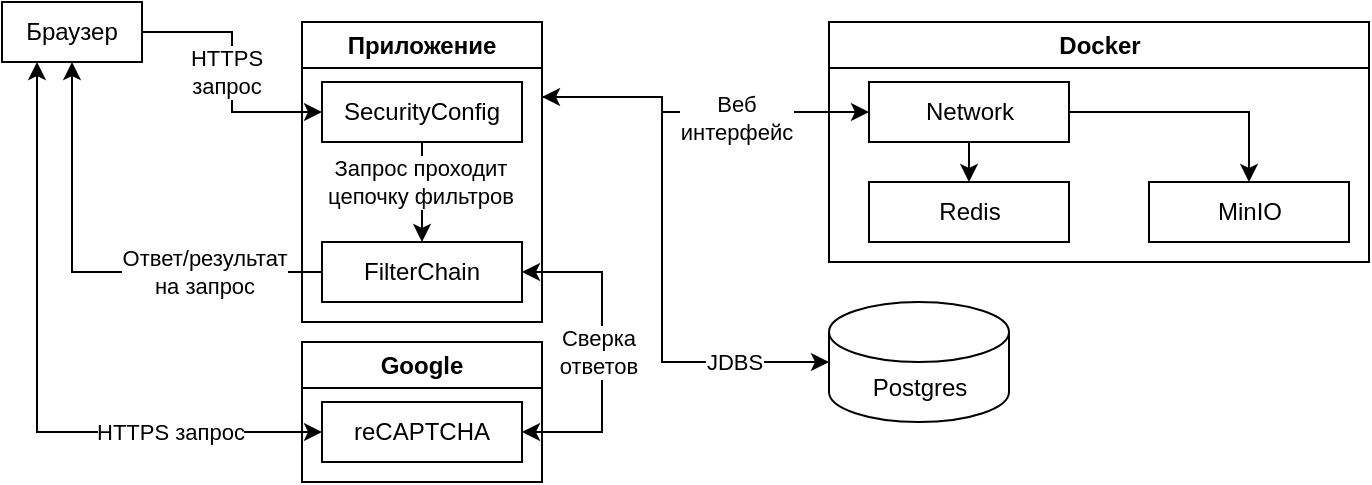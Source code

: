 <mxfile version="27.1.1" pages="10">
  <diagram id="ubxbVhCTThVBihHKbjnr" name="Абстрактные компоненты">
    <mxGraphModel dx="901" dy="531" grid="1" gridSize="10" guides="1" tooltips="1" connect="1" arrows="1" fold="1" page="1" pageScale="1" pageWidth="827" pageHeight="1169" math="0" shadow="0">
      <root>
        <mxCell id="0" />
        <mxCell id="1" parent="0" />
        <mxCell id="kkMSw3z8SaAJTypz9wPj-3" style="edgeStyle=orthogonalEdgeStyle;rounded=0;orthogonalLoop=1;jettySize=auto;html=1;exitX=1;exitY=0.5;exitDx=0;exitDy=0;entryX=0;entryY=0.5;entryDx=0;entryDy=0;" edge="1" parent="1" source="kkMSw3z8SaAJTypz9wPj-1" target="kkMSw3z8SaAJTypz9wPj-6">
          <mxGeometry relative="1" as="geometry">
            <mxPoint x="160" y="25" as="targetPoint" />
          </mxGeometry>
        </mxCell>
        <mxCell id="kkMSw3z8SaAJTypz9wPj-4" value="HTTPS&lt;div&gt;запрос&lt;/div&gt;" style="edgeLabel;html=1;align=center;verticalAlign=middle;resizable=0;points=[];" vertex="1" connectable="0" parent="kkMSw3z8SaAJTypz9wPj-3">
          <mxGeometry x="-0.04" y="-3" relative="1" as="geometry">
            <mxPoint y="2" as="offset" />
          </mxGeometry>
        </mxCell>
        <mxCell id="kkMSw3z8SaAJTypz9wPj-46" style="edgeStyle=orthogonalEdgeStyle;rounded=0;orthogonalLoop=1;jettySize=auto;html=1;exitX=0.25;exitY=1;exitDx=0;exitDy=0;entryX=0;entryY=0.5;entryDx=0;entryDy=0;startArrow=classic;startFill=1;" edge="1" parent="1" source="kkMSw3z8SaAJTypz9wPj-1" target="kkMSw3z8SaAJTypz9wPj-44">
          <mxGeometry relative="1" as="geometry" />
        </mxCell>
        <mxCell id="kkMSw3z8SaAJTypz9wPj-47" value="HTTPS запрос" style="edgeLabel;html=1;align=center;verticalAlign=middle;resizable=0;points=[];" vertex="1" connectable="0" parent="kkMSw3z8SaAJTypz9wPj-46">
          <mxGeometry x="0.535" relative="1" as="geometry">
            <mxPoint as="offset" />
          </mxGeometry>
        </mxCell>
        <mxCell id="kkMSw3z8SaAJTypz9wPj-1" value="Браузер" style="rounded=0;whiteSpace=wrap;html=1;" vertex="1" parent="1">
          <mxGeometry x="10" y="10" width="70" height="30" as="geometry" />
        </mxCell>
        <mxCell id="kkMSw3z8SaAJTypz9wPj-19" style="edgeStyle=orthogonalEdgeStyle;rounded=0;orthogonalLoop=1;jettySize=auto;html=1;exitX=1;exitY=0.25;exitDx=0;exitDy=0;entryX=0;entryY=0.5;entryDx=0;entryDy=0;" edge="1" parent="1" source="kkMSw3z8SaAJTypz9wPj-5" target="kkMSw3z8SaAJTypz9wPj-17">
          <mxGeometry relative="1" as="geometry">
            <Array as="points">
              <mxPoint x="340" y="58" />
              <mxPoint x="340" y="65" />
            </Array>
          </mxGeometry>
        </mxCell>
        <mxCell id="kkMSw3z8SaAJTypz9wPj-41" value="Веб&lt;div&gt;интерфейс&lt;/div&gt;" style="edgeLabel;html=1;align=center;verticalAlign=middle;resizable=0;points=[];" vertex="1" connectable="0" parent="kkMSw3z8SaAJTypz9wPj-19">
          <mxGeometry x="0.219" y="-3" relative="1" as="geometry">
            <mxPoint as="offset" />
          </mxGeometry>
        </mxCell>
        <mxCell id="kkMSw3z8SaAJTypz9wPj-48" style="edgeStyle=orthogonalEdgeStyle;rounded=0;orthogonalLoop=1;jettySize=auto;html=1;exitX=1;exitY=0.5;exitDx=0;exitDy=0;entryX=1;entryY=0.5;entryDx=0;entryDy=0;startArrow=classic;startFill=1;" edge="1" parent="1" source="kkMSw3z8SaAJTypz9wPj-9" target="kkMSw3z8SaAJTypz9wPj-44">
          <mxGeometry relative="1" as="geometry">
            <Array as="points">
              <mxPoint x="310" y="145" />
              <mxPoint x="310" y="225" />
            </Array>
          </mxGeometry>
        </mxCell>
        <mxCell id="kkMSw3z8SaAJTypz9wPj-50" value="Сверка&lt;div&gt;ответов&lt;/div&gt;" style="edgeLabel;html=1;align=center;verticalAlign=middle;resizable=0;points=[];" vertex="1" connectable="0" parent="kkMSw3z8SaAJTypz9wPj-48">
          <mxGeometry x="-0.007" y="-2" relative="1" as="geometry">
            <mxPoint as="offset" />
          </mxGeometry>
        </mxCell>
        <mxCell id="kkMSw3z8SaAJTypz9wPj-5" value="Приложение" style="swimlane;whiteSpace=wrap;html=1;startSize=23;" vertex="1" parent="1">
          <mxGeometry x="160" y="20" width="120" height="150" as="geometry" />
        </mxCell>
        <mxCell id="kkMSw3z8SaAJTypz9wPj-10" style="edgeStyle=orthogonalEdgeStyle;rounded=0;orthogonalLoop=1;jettySize=auto;html=1;exitX=0.5;exitY=1;exitDx=0;exitDy=0;entryX=0.5;entryY=0;entryDx=0;entryDy=0;" edge="1" parent="kkMSw3z8SaAJTypz9wPj-5" source="kkMSw3z8SaAJTypz9wPj-6" target="kkMSw3z8SaAJTypz9wPj-9">
          <mxGeometry relative="1" as="geometry" />
        </mxCell>
        <mxCell id="kkMSw3z8SaAJTypz9wPj-11" value="Запрос проходит&lt;div&gt;цепочку фильтров&lt;/div&gt;" style="edgeLabel;html=1;align=center;verticalAlign=middle;resizable=0;points=[];" vertex="1" connectable="0" parent="kkMSw3z8SaAJTypz9wPj-10">
          <mxGeometry x="-0.192" y="-1" relative="1" as="geometry">
            <mxPoint as="offset" />
          </mxGeometry>
        </mxCell>
        <mxCell id="kkMSw3z8SaAJTypz9wPj-6" value="SecurityConfig" style="rounded=0;whiteSpace=wrap;html=1;" vertex="1" parent="kkMSw3z8SaAJTypz9wPj-5">
          <mxGeometry x="10" y="30" width="100" height="30" as="geometry" />
        </mxCell>
        <mxCell id="kkMSw3z8SaAJTypz9wPj-9" value="FilterChain" style="rounded=0;whiteSpace=wrap;html=1;" vertex="1" parent="kkMSw3z8SaAJTypz9wPj-5">
          <mxGeometry x="10" y="110" width="100" height="30" as="geometry" />
        </mxCell>
        <mxCell id="kkMSw3z8SaAJTypz9wPj-12" style="edgeStyle=orthogonalEdgeStyle;rounded=0;orthogonalLoop=1;jettySize=auto;html=1;exitX=0;exitY=0.5;exitDx=0;exitDy=0;entryX=0.5;entryY=1;entryDx=0;entryDy=0;" edge="1" parent="1" source="kkMSw3z8SaAJTypz9wPj-9" target="kkMSw3z8SaAJTypz9wPj-1">
          <mxGeometry relative="1" as="geometry" />
        </mxCell>
        <mxCell id="kkMSw3z8SaAJTypz9wPj-13" value="Ответ/результат&lt;div&gt;на запрос&lt;/div&gt;" style="edgeLabel;html=1;align=center;verticalAlign=middle;resizable=0;points=[];" vertex="1" connectable="0" parent="kkMSw3z8SaAJTypz9wPj-12">
          <mxGeometry x="-0.351" relative="1" as="geometry">
            <mxPoint x="15" as="offset" />
          </mxGeometry>
        </mxCell>
        <mxCell id="kkMSw3z8SaAJTypz9wPj-14" value="Docker" style="swimlane;whiteSpace=wrap;html=1;startSize=23;" vertex="1" parent="1">
          <mxGeometry x="423.5" y="20" width="270" height="120" as="geometry" />
        </mxCell>
        <mxCell id="kkMSw3z8SaAJTypz9wPj-28" style="edgeStyle=orthogonalEdgeStyle;rounded=0;orthogonalLoop=1;jettySize=auto;html=1;exitX=1;exitY=0.5;exitDx=0;exitDy=0;entryX=0.5;entryY=0;entryDx=0;entryDy=0;" edge="1" parent="kkMSw3z8SaAJTypz9wPj-14" source="kkMSw3z8SaAJTypz9wPj-17" target="kkMSw3z8SaAJTypz9wPj-25">
          <mxGeometry relative="1" as="geometry" />
        </mxCell>
        <mxCell id="kkMSw3z8SaAJTypz9wPj-31" style="edgeStyle=orthogonalEdgeStyle;rounded=0;orthogonalLoop=1;jettySize=auto;html=1;exitX=0.5;exitY=1;exitDx=0;exitDy=0;entryX=0.5;entryY=0;entryDx=0;entryDy=0;" edge="1" parent="kkMSw3z8SaAJTypz9wPj-14" source="kkMSw3z8SaAJTypz9wPj-17" target="kkMSw3z8SaAJTypz9wPj-30">
          <mxGeometry relative="1" as="geometry" />
        </mxCell>
        <mxCell id="kkMSw3z8SaAJTypz9wPj-17" value="Network" style="rounded=0;whiteSpace=wrap;html=1;" vertex="1" parent="kkMSw3z8SaAJTypz9wPj-14">
          <mxGeometry x="20" y="30" width="100" height="30" as="geometry" />
        </mxCell>
        <mxCell id="kkMSw3z8SaAJTypz9wPj-25" value="MinIO" style="rounded=0;whiteSpace=wrap;html=1;" vertex="1" parent="kkMSw3z8SaAJTypz9wPj-14">
          <mxGeometry x="160" y="80" width="100" height="30" as="geometry" />
        </mxCell>
        <mxCell id="kkMSw3z8SaAJTypz9wPj-30" value="Redis" style="rounded=0;whiteSpace=wrap;html=1;" vertex="1" parent="kkMSw3z8SaAJTypz9wPj-14">
          <mxGeometry x="20" y="80" width="100" height="30" as="geometry" />
        </mxCell>
        <mxCell id="kkMSw3z8SaAJTypz9wPj-38" value="Postgres" style="shape=cylinder3;whiteSpace=wrap;html=1;boundedLbl=1;backgroundOutline=1;size=15;" vertex="1" parent="1">
          <mxGeometry x="423.5" y="160" width="90" height="60" as="geometry" />
        </mxCell>
        <mxCell id="kkMSw3z8SaAJTypz9wPj-39" style="edgeStyle=orthogonalEdgeStyle;rounded=0;orthogonalLoop=1;jettySize=auto;html=1;exitX=1;exitY=0.25;exitDx=0;exitDy=0;entryX=0;entryY=0.5;entryDx=0;entryDy=0;entryPerimeter=0;startArrow=classic;startFill=1;" edge="1" parent="1" source="kkMSw3z8SaAJTypz9wPj-5" target="kkMSw3z8SaAJTypz9wPj-38">
          <mxGeometry relative="1" as="geometry">
            <Array as="points">
              <mxPoint x="340" y="58" />
              <mxPoint x="340" y="190" />
            </Array>
          </mxGeometry>
        </mxCell>
        <mxCell id="kkMSw3z8SaAJTypz9wPj-40" value="JDBS" style="edgeLabel;html=1;align=center;verticalAlign=middle;resizable=0;points=[];" vertex="1" connectable="0" parent="kkMSw3z8SaAJTypz9wPj-39">
          <mxGeometry x="0.655" relative="1" as="geometry">
            <mxPoint as="offset" />
          </mxGeometry>
        </mxCell>
        <mxCell id="kkMSw3z8SaAJTypz9wPj-43" value="Google" style="swimlane;whiteSpace=wrap;html=1;" vertex="1" parent="1">
          <mxGeometry x="160" y="180" width="120" height="70" as="geometry" />
        </mxCell>
        <mxCell id="kkMSw3z8SaAJTypz9wPj-44" value="reCAPTCHA" style="rounded=0;whiteSpace=wrap;html=1;" vertex="1" parent="kkMSw3z8SaAJTypz9wPj-43">
          <mxGeometry x="10" y="30" width="100" height="30" as="geometry" />
        </mxCell>
        <mxCell id="kkMSw3z8SaAJTypz9wPj-45" style="edgeStyle=orthogonalEdgeStyle;rounded=0;orthogonalLoop=1;jettySize=auto;html=1;exitX=0.5;exitY=1;exitDx=0;exitDy=0;" edge="1" parent="kkMSw3z8SaAJTypz9wPj-43" source="kkMSw3z8SaAJTypz9wPj-44" target="kkMSw3z8SaAJTypz9wPj-44">
          <mxGeometry relative="1" as="geometry" />
        </mxCell>
      </root>
    </mxGraphModel>
  </diagram>
  <diagram id="lGP34PwLddo1HytnPmIS" name="reCAPTCHA">
    <mxGraphModel dx="901" dy="531" grid="1" gridSize="10" guides="1" tooltips="1" connect="1" arrows="1" fold="1" page="1" pageScale="1" pageWidth="827" pageHeight="1169" math="0" shadow="0">
      <root>
        <mxCell id="0" />
        <mxCell id="1" parent="0" />
        <mxCell id="a4hBJRig7bHCBbohu5Ly-4" style="edgeStyle=orthogonalEdgeStyle;rounded=0;orthogonalLoop=1;jettySize=auto;html=1;exitX=1;exitY=0.25;exitDx=0;exitDy=0;entryX=0;entryY=0.25;entryDx=0;entryDy=0;" edge="1" parent="1" source="a4hBJRig7bHCBbohu5Ly-1" target="a4hBJRig7bHCBbohu5Ly-2">
          <mxGeometry relative="1" as="geometry" />
        </mxCell>
        <mxCell id="a4hBJRig7bHCBbohu5Ly-5" value="1. Отправляем капчу" style="edgeLabel;html=1;align=center;verticalAlign=middle;resizable=0;points=[];" vertex="1" connectable="0" parent="a4hBJRig7bHCBbohu5Ly-4">
          <mxGeometry x="-0.077" y="-1" relative="1" as="geometry">
            <mxPoint as="offset" />
          </mxGeometry>
        </mxCell>
        <mxCell id="a4hBJRig7bHCBbohu5Ly-8" style="edgeStyle=orthogonalEdgeStyle;rounded=0;orthogonalLoop=1;jettySize=auto;html=1;exitX=0.5;exitY=1;exitDx=0;exitDy=0;entryX=0;entryY=0.5;entryDx=0;entryDy=0;" edge="1" parent="1" source="a4hBJRig7bHCBbohu5Ly-1" target="a4hBJRig7bHCBbohu5Ly-3">
          <mxGeometry relative="1" as="geometry" />
        </mxCell>
        <mxCell id="a4hBJRig7bHCBbohu5Ly-9" value="3. Отправка&lt;div&gt;формы&lt;/div&gt;" style="edgeLabel;html=1;align=center;verticalAlign=middle;resizable=0;points=[];" vertex="1" connectable="0" parent="a4hBJRig7bHCBbohu5Ly-8">
          <mxGeometry x="-0.504" y="-1" relative="1" as="geometry">
            <mxPoint as="offset" />
          </mxGeometry>
        </mxCell>
        <mxCell id="a4hBJRig7bHCBbohu5Ly-1" value="Браузер" style="rounded=0;whiteSpace=wrap;html=1;" vertex="1" parent="1">
          <mxGeometry x="10" y="10" width="120" height="30" as="geometry" />
        </mxCell>
        <mxCell id="a4hBJRig7bHCBbohu5Ly-7" style="edgeStyle=orthogonalEdgeStyle;rounded=0;orthogonalLoop=1;jettySize=auto;html=1;exitX=0;exitY=0.75;exitDx=0;exitDy=0;entryX=1;entryY=0.75;entryDx=0;entryDy=0;" edge="1" parent="1" source="a4hBJRig7bHCBbohu5Ly-2" target="a4hBJRig7bHCBbohu5Ly-1">
          <mxGeometry relative="1" as="geometry" />
        </mxCell>
        <mxCell id="a4hBJRig7bHCBbohu5Ly-10" value="2. Ответ на капчу" style="edgeLabel;html=1;align=center;verticalAlign=middle;resizable=0;points=[];" vertex="1" connectable="0" parent="a4hBJRig7bHCBbohu5Ly-7">
          <mxGeometry x="0.07" y="2" relative="1" as="geometry">
            <mxPoint as="offset" />
          </mxGeometry>
        </mxCell>
        <mxCell id="a4hBJRig7bHCBbohu5Ly-2" value="Google" style="rounded=0;whiteSpace=wrap;html=1;" vertex="1" parent="1">
          <mxGeometry x="290" y="10" width="120" height="30" as="geometry" />
        </mxCell>
        <mxCell id="a4hBJRig7bHCBbohu5Ly-11" style="edgeStyle=orthogonalEdgeStyle;rounded=0;orthogonalLoop=1;jettySize=auto;html=1;exitX=1;exitY=0.25;exitDx=0;exitDy=0;entryX=0.5;entryY=1;entryDx=0;entryDy=0;startArrow=classic;startFill=1;" edge="1" parent="1" source="a4hBJRig7bHCBbohu5Ly-3" target="a4hBJRig7bHCBbohu5Ly-2">
          <mxGeometry relative="1" as="geometry" />
        </mxCell>
        <mxCell id="a4hBJRig7bHCBbohu5Ly-12" value="4. Сравнение&lt;div&gt;полученных ответов&lt;/div&gt;" style="edgeLabel;html=1;align=center;verticalAlign=middle;resizable=0;points=[];" vertex="1" connectable="0" parent="a4hBJRig7bHCBbohu5Ly-11">
          <mxGeometry x="0.412" relative="1" as="geometry">
            <mxPoint y="-12" as="offset" />
          </mxGeometry>
        </mxCell>
        <mxCell id="a4hBJRig7bHCBbohu5Ly-3" value="Сервер" style="rounded=0;whiteSpace=wrap;html=1;" vertex="1" parent="1">
          <mxGeometry x="140" y="80" width="120" height="30" as="geometry" />
        </mxCell>
      </root>
    </mxGraphModel>
  </diagram>
  <diagram id="1BNOT1RY-crdsF95r63d" name="Фильтры">
    <mxGraphModel dx="901" dy="531" grid="1" gridSize="10" guides="1" tooltips="1" connect="1" arrows="1" fold="1" page="1" pageScale="1" pageWidth="827" pageHeight="1169" math="0" shadow="0">
      <root>
        <mxCell id="0" />
        <mxCell id="1" parent="0" />
        <mxCell id="s1OmYBTIJwkmS3Hd7GY_-5" style="edgeStyle=orthogonalEdgeStyle;rounded=0;orthogonalLoop=1;jettySize=auto;html=1;exitX=1;exitY=0.5;exitDx=0;exitDy=0;entryX=0;entryY=0.5;entryDx=0;entryDy=0;" edge="1" parent="1" source="s1OmYBTIJwkmS3Hd7GY_-1" target="s1OmYBTIJwkmS3Hd7GY_-2">
          <mxGeometry relative="1" as="geometry" />
        </mxCell>
        <mxCell id="s1OmYBTIJwkmS3Hd7GY_-6" value="Записываем действия&amp;nbsp;&lt;div&gt;пользователей на сайте&lt;/div&gt;" style="edgeLabel;html=1;align=center;verticalAlign=middle;resizable=0;points=[];" vertex="1" connectable="0" parent="s1OmYBTIJwkmS3Hd7GY_-5">
          <mxGeometry x="-0.193" y="-2" relative="1" as="geometry">
            <mxPoint x="17" y="-2" as="offset" />
          </mxGeometry>
        </mxCell>
        <mxCell id="s1OmYBTIJwkmS3Hd7GY_-1" value="Входящий запрос" style="rounded=0;whiteSpace=wrap;html=1;" vertex="1" parent="1">
          <mxGeometry x="10" y="10" width="120" height="30" as="geometry" />
        </mxCell>
        <mxCell id="s1OmYBTIJwkmS3Hd7GY_-7" style="edgeStyle=orthogonalEdgeStyle;rounded=0;orthogonalLoop=1;jettySize=auto;html=1;exitX=1;exitY=0.5;exitDx=0;exitDy=0;entryX=0;entryY=0.5;entryDx=0;entryDy=0;" edge="1" parent="1" source="s1OmYBTIJwkmS3Hd7GY_-2" target="s1OmYBTIJwkmS3Hd7GY_-3">
          <mxGeometry relative="1" as="geometry" />
        </mxCell>
        <mxCell id="s1OmYBTIJwkmS3Hd7GY_-8" value="Проверка лимитов&lt;div&gt;запросов&lt;/div&gt;" style="edgeLabel;html=1;align=center;verticalAlign=middle;resizable=0;points=[];" vertex="1" connectable="0" parent="s1OmYBTIJwkmS3Hd7GY_-7">
          <mxGeometry x="-0.172" y="-1" relative="1" as="geometry">
            <mxPoint x="6" as="offset" />
          </mxGeometry>
        </mxCell>
        <mxCell id="s1OmYBTIJwkmS3Hd7GY_-2" value="AuthentificationTimingFilter" style="rounded=0;whiteSpace=wrap;html=1;" vertex="1" parent="1">
          <mxGeometry x="310" y="10" width="160" height="30" as="geometry" />
        </mxCell>
        <mxCell id="s1OmYBTIJwkmS3Hd7GY_-9" style="edgeStyle=orthogonalEdgeStyle;rounded=0;orthogonalLoop=1;jettySize=auto;html=1;exitX=0.5;exitY=1;exitDx=0;exitDy=0;entryX=0.5;entryY=0;entryDx=0;entryDy=0;" edge="1" parent="1" source="s1OmYBTIJwkmS3Hd7GY_-3" target="s1OmYBTIJwkmS3Hd7GY_-4">
          <mxGeometry relative="1" as="geometry" />
        </mxCell>
        <mxCell id="s1OmYBTIJwkmS3Hd7GY_-10" value="Проверка reCAPTCHA&lt;div&gt;для /login&lt;/div&gt;" style="edgeLabel;html=1;align=center;verticalAlign=middle;resizable=0;points=[];" vertex="1" connectable="0" parent="s1OmYBTIJwkmS3Hd7GY_-9">
          <mxGeometry x="-0.02" y="-3" relative="1" as="geometry">
            <mxPoint y="-5" as="offset" />
          </mxGeometry>
        </mxCell>
        <mxCell id="s1OmYBTIJwkmS3Hd7GY_-3" value="RateLimitFilter" style="rounded=0;whiteSpace=wrap;html=1;" vertex="1" parent="1">
          <mxGeometry x="600" y="10" width="120" height="30" as="geometry" />
        </mxCell>
        <mxCell id="s1OmYBTIJwkmS3Hd7GY_-12" style="edgeStyle=orthogonalEdgeStyle;rounded=0;orthogonalLoop=1;jettySize=auto;html=1;exitX=0;exitY=0.5;exitDx=0;exitDy=0;entryX=1;entryY=0.5;entryDx=0;entryDy=0;" edge="1" parent="1" source="s1OmYBTIJwkmS3Hd7GY_-4" target="s1OmYBTIJwkmS3Hd7GY_-11">
          <mxGeometry relative="1" as="geometry" />
        </mxCell>
        <mxCell id="s1OmYBTIJwkmS3Hd7GY_-13" value="Проверка JWT&lt;div&gt;токена&lt;/div&gt;" style="edgeLabel;html=1;align=center;verticalAlign=middle;resizable=0;points=[];" vertex="1" connectable="0" parent="s1OmYBTIJwkmS3Hd7GY_-12">
          <mxGeometry x="0.117" y="-3" relative="1" as="geometry">
            <mxPoint x="9" y="3" as="offset" />
          </mxGeometry>
        </mxCell>
        <mxCell id="s1OmYBTIJwkmS3Hd7GY_-4" value="RecaptchaFilter" style="rounded=0;whiteSpace=wrap;html=1;" vertex="1" parent="1">
          <mxGeometry x="600" y="90" width="120" height="30" as="geometry" />
        </mxCell>
        <mxCell id="s1OmYBTIJwkmS3Hd7GY_-15" style="edgeStyle=orthogonalEdgeStyle;rounded=0;orthogonalLoop=1;jettySize=auto;html=1;exitX=0;exitY=0.5;exitDx=0;exitDy=0;entryX=1;entryY=0.5;entryDx=0;entryDy=0;" edge="1" parent="1" source="s1OmYBTIJwkmS3Hd7GY_-11" target="s1OmYBTIJwkmS3Hd7GY_-14">
          <mxGeometry relative="1" as="geometry" />
        </mxCell>
        <mxCell id="s1OmYBTIJwkmS3Hd7GY_-16" value="Дешифровка CSRF&lt;div&gt;токена&lt;/div&gt;" style="edgeLabel;html=1;align=center;verticalAlign=middle;resizable=0;points=[];" vertex="1" connectable="0" parent="s1OmYBTIJwkmS3Hd7GY_-15">
          <mxGeometry x="-0.007" y="-1" relative="1" as="geometry">
            <mxPoint x="4" as="offset" />
          </mxGeometry>
        </mxCell>
        <mxCell id="s1OmYBTIJwkmS3Hd7GY_-11" value="TokenValidationFilter" style="rounded=0;whiteSpace=wrap;html=1;" vertex="1" parent="1">
          <mxGeometry x="360" y="90" width="130" height="30" as="geometry" />
        </mxCell>
        <mxCell id="s1OmYBTIJwkmS3Hd7GY_-18" style="edgeStyle=orthogonalEdgeStyle;rounded=0;orthogonalLoop=1;jettySize=auto;html=1;exitX=0.5;exitY=1;exitDx=0;exitDy=0;entryX=0.5;entryY=0;entryDx=0;entryDy=0;" edge="1" parent="1" source="s1OmYBTIJwkmS3Hd7GY_-14" target="s1OmYBTIJwkmS3Hd7GY_-17">
          <mxGeometry relative="1" as="geometry" />
        </mxCell>
        <mxCell id="s1OmYBTIJwkmS3Hd7GY_-19" value="Генерация токена&lt;div&gt;CSRF&lt;/div&gt;" style="edgeLabel;html=1;align=center;verticalAlign=middle;resizable=0;points=[];" vertex="1" connectable="0" parent="s1OmYBTIJwkmS3Hd7GY_-18">
          <mxGeometry x="-0.184" y="-2" relative="1" as="geometry">
            <mxPoint as="offset" />
          </mxGeometry>
        </mxCell>
        <mxCell id="s1OmYBTIJwkmS3Hd7GY_-14" value="CsrfTokenDecryptionFilter" style="rounded=0;whiteSpace=wrap;html=1;" vertex="1" parent="1">
          <mxGeometry x="80" y="90" width="150" height="30" as="geometry" />
        </mxCell>
        <mxCell id="s1OmYBTIJwkmS3Hd7GY_-21" style="edgeStyle=orthogonalEdgeStyle;rounded=0;orthogonalLoop=1;jettySize=auto;html=1;exitX=1;exitY=0.5;exitDx=0;exitDy=0;entryX=0;entryY=0.5;entryDx=0;entryDy=0;" edge="1" parent="1" source="s1OmYBTIJwkmS3Hd7GY_-17" target="s1OmYBTIJwkmS3Hd7GY_-20">
          <mxGeometry relative="1" as="geometry" />
        </mxCell>
        <mxCell id="s1OmYBTIJwkmS3Hd7GY_-22" value="Создаем CSRF токен для&lt;div&gt;аутентифицированного токена&lt;/div&gt;" style="edgeLabel;html=1;align=center;verticalAlign=middle;resizable=0;points=[];" vertex="1" connectable="0" parent="s1OmYBTIJwkmS3Hd7GY_-21">
          <mxGeometry x="-0.025" y="1" relative="1" as="geometry">
            <mxPoint as="offset" />
          </mxGeometry>
        </mxCell>
        <mxCell id="s1OmYBTIJwkmS3Hd7GY_-17" value="CsrfTokenEndpointFilter" style="rounded=0;whiteSpace=wrap;html=1;" vertex="1" parent="1">
          <mxGeometry x="80" y="170" width="150" height="30" as="geometry" />
        </mxCell>
        <mxCell id="s1OmYBTIJwkmS3Hd7GY_-24" style="edgeStyle=orthogonalEdgeStyle;rounded=0;orthogonalLoop=1;jettySize=auto;html=1;exitX=1;exitY=0.5;exitDx=0;exitDy=0;entryX=0.75;entryY=0;entryDx=0;entryDy=0;" edge="1" parent="1" source="s1OmYBTIJwkmS3Hd7GY_-20" target="s1OmYBTIJwkmS3Hd7GY_-23">
          <mxGeometry relative="1" as="geometry" />
        </mxCell>
        <mxCell id="s1OmYBTIJwkmS3Hd7GY_-25" value="Обрабатывает данные&lt;div&gt;формы в /login&lt;/div&gt;" style="edgeLabel;html=1;align=center;verticalAlign=middle;resizable=0;points=[];" vertex="1" connectable="0" parent="s1OmYBTIJwkmS3Hd7GY_-24">
          <mxGeometry x="0.579" relative="1" as="geometry">
            <mxPoint as="offset" />
          </mxGeometry>
        </mxCell>
        <mxCell id="s1OmYBTIJwkmS3Hd7GY_-20" value="CsrfTokenInitializerFilter" style="rounded=0;whiteSpace=wrap;html=1;" vertex="1" parent="1">
          <mxGeometry x="420" y="170" width="150" height="30" as="geometry" />
        </mxCell>
        <mxCell id="s1OmYBTIJwkmS3Hd7GY_-27" style="edgeStyle=orthogonalEdgeStyle;rounded=0;orthogonalLoop=1;jettySize=auto;html=1;exitX=0;exitY=0.5;exitDx=0;exitDy=0;entryX=1;entryY=0.5;entryDx=0;entryDy=0;" edge="1" parent="1" source="s1OmYBTIJwkmS3Hd7GY_-23" target="s1OmYBTIJwkmS3Hd7GY_-29">
          <mxGeometry relative="1" as="geometry">
            <mxPoint x="370" y="255" as="targetPoint" />
          </mxGeometry>
        </mxCell>
        <mxCell id="s1OmYBTIJwkmS3Hd7GY_-23" value="UsernamePasswordAuthetificationFilter" style="rounded=0;whiteSpace=wrap;html=1;" vertex="1" parent="1">
          <mxGeometry x="500" y="240" width="220" height="30" as="geometry" />
        </mxCell>
        <mxCell id="s1OmYBTIJwkmS3Hd7GY_-29" value="Доступ к ресурсу" style="rounded=0;whiteSpace=wrap;html=1;" vertex="1" parent="1">
          <mxGeometry x="10" y="240" width="120" height="30" as="geometry" />
        </mxCell>
      </root>
    </mxGraphModel>
  </diagram>
  <diagram id="0LqqjlUxgVj1hzoVLQ0J" name="Redis">
    <mxGraphModel dx="901" dy="531" grid="1" gridSize="10" guides="1" tooltips="1" connect="1" arrows="1" fold="1" page="1" pageScale="1" pageWidth="827" pageHeight="1169" math="0" shadow="0">
      <root>
        <mxCell id="0" />
        <mxCell id="1" parent="0" />
        <mxCell id="gN2Wp_eIzsFprjNeaTeA-3" style="edgeStyle=orthogonalEdgeStyle;rounded=0;orthogonalLoop=1;jettySize=auto;html=1;exitX=1;exitY=0.5;exitDx=0;exitDy=0;entryX=0;entryY=0.5;entryDx=0;entryDy=0;" edge="1" parent="1" source="gN2Wp_eIzsFprjNeaTeA-1" target="gN2Wp_eIzsFprjNeaTeA-2">
          <mxGeometry relative="1" as="geometry" />
        </mxCell>
        <mxCell id="gN2Wp_eIzsFprjNeaTeA-6" value="HTTPS&lt;div&gt;запрос&lt;/div&gt;" style="edgeLabel;html=1;align=center;verticalAlign=middle;resizable=0;points=[];" vertex="1" connectable="0" parent="gN2Wp_eIzsFprjNeaTeA-3">
          <mxGeometry x="-0.08" y="1" relative="1" as="geometry">
            <mxPoint as="offset" />
          </mxGeometry>
        </mxCell>
        <mxCell id="gN2Wp_eIzsFprjNeaTeA-1" value="Клиент" style="rounded=0;whiteSpace=wrap;html=1;" vertex="1" parent="1">
          <mxGeometry x="10" y="10" width="120" height="30" as="geometry" />
        </mxCell>
        <mxCell id="gN2Wp_eIzsFprjNeaTeA-8" style="edgeStyle=orthogonalEdgeStyle;rounded=0;orthogonalLoop=1;jettySize=auto;html=1;exitX=1;exitY=0.5;exitDx=0;exitDy=0;entryX=0;entryY=0.5;entryDx=0;entryDy=0;" edge="1" parent="1" source="gN2Wp_eIzsFprjNeaTeA-2" target="gN2Wp_eIzsFprjNeaTeA-7">
          <mxGeometry relative="1" as="geometry" />
        </mxCell>
        <mxCell id="gN2Wp_eIzsFprjNeaTeA-9" value="Проверяет лимит&lt;div&gt;запросов&lt;/div&gt;" style="edgeLabel;html=1;align=center;verticalAlign=middle;resizable=0;points=[];" vertex="1" connectable="0" parent="gN2Wp_eIzsFprjNeaTeA-8">
          <mxGeometry x="-0.092" y="-1" relative="1" as="geometry">
            <mxPoint as="offset" />
          </mxGeometry>
        </mxCell>
        <mxCell id="gN2Wp_eIzsFprjNeaTeA-2" value="RateLimitFilter" style="rounded=0;whiteSpace=wrap;html=1;" vertex="1" parent="1">
          <mxGeometry x="220" y="10" width="120" height="30" as="geometry" />
        </mxCell>
        <mxCell id="gN2Wp_eIzsFprjNeaTeA-11" style="edgeStyle=orthogonalEdgeStyle;rounded=0;orthogonalLoop=1;jettySize=auto;html=1;exitX=0.5;exitY=1;exitDx=0;exitDy=0;entryX=1;entryY=0.5;entryDx=0;entryDy=0;startArrow=classic;startFill=1;" edge="1" parent="1" source="gN2Wp_eIzsFprjNeaTeA-7" target="gN2Wp_eIzsFprjNeaTeA-10">
          <mxGeometry relative="1" as="geometry" />
        </mxCell>
        <mxCell id="gN2Wp_eIzsFprjNeaTeA-12" value="сохраняет/проверяет&lt;div&gt;блокировки&lt;/div&gt;" style="edgeLabel;html=1;align=center;verticalAlign=middle;resizable=0;points=[];" vertex="1" connectable="0" parent="gN2Wp_eIzsFprjNeaTeA-11">
          <mxGeometry x="-0.104" y="-1" relative="1" as="geometry">
            <mxPoint x="1" y="-16" as="offset" />
          </mxGeometry>
        </mxCell>
        <mxCell id="gN2Wp_eIzsFprjNeaTeA-7" value="RateLimiter" style="rounded=0;whiteSpace=wrap;html=1;" vertex="1" parent="1">
          <mxGeometry x="470" y="10" width="120" height="30" as="geometry" />
        </mxCell>
        <mxCell id="gN2Wp_eIzsFprjNeaTeA-10" value="Redis" style="rounded=0;whiteSpace=wrap;html=1;" vertex="1" parent="1">
          <mxGeometry x="360" y="73" width="120" height="30" as="geometry" />
        </mxCell>
        <mxCell id="gN2Wp_eIzsFprjNeaTeA-14" style="edgeStyle=orthogonalEdgeStyle;rounded=0;orthogonalLoop=1;jettySize=auto;html=1;exitX=1;exitY=0.5;exitDx=0;exitDy=0;entryX=0;entryY=0.5;entryDx=0;entryDy=0;" edge="1" parent="1" source="gN2Wp_eIzsFprjNeaTeA-13" target="gN2Wp_eIzsFprjNeaTeA-10">
          <mxGeometry relative="1" as="geometry" />
        </mxCell>
        <mxCell id="gN2Wp_eIzsFprjNeaTeA-15" value="Настраивает&lt;div&gt;подключение&lt;/div&gt;" style="edgeLabel;html=1;align=center;verticalAlign=middle;resizable=0;points=[];" vertex="1" connectable="0" parent="gN2Wp_eIzsFprjNeaTeA-14">
          <mxGeometry x="-0.156" y="-1" relative="1" as="geometry">
            <mxPoint x="5" as="offset" />
          </mxGeometry>
        </mxCell>
        <mxCell id="gN2Wp_eIzsFprjNeaTeA-13" value="RedisConfig" style="rounded=0;whiteSpace=wrap;html=1;" vertex="1" parent="1">
          <mxGeometry x="130" y="73" width="120" height="30" as="geometry" />
        </mxCell>
      </root>
    </mxGraphModel>
  </diagram>
  <diagram id="whDwtTF9o9KhNX36SGGz" name="RedisConfig">
    <mxGraphModel dx="904" dy="536" grid="1" gridSize="10" guides="1" tooltips="1" connect="1" arrows="1" fold="1" page="1" pageScale="1" pageWidth="827" pageHeight="1169" math="0" shadow="0">
      <root>
        <mxCell id="0" />
        <mxCell id="1" parent="0" />
        <mxCell id="E2WDYQXXLyvTMrqoIHT7-4" style="edgeStyle=orthogonalEdgeStyle;rounded=0;orthogonalLoop=1;jettySize=auto;html=1;exitX=1;exitY=0.5;exitDx=0;exitDy=0;entryX=0;entryY=0.5;entryDx=0;entryDy=0;" edge="1" parent="1" source="E2WDYQXXLyvTMrqoIHT7-1" target="E2WDYQXXLyvTMrqoIHT7-2">
          <mxGeometry relative="1" as="geometry" />
        </mxCell>
        <mxCell id="E2WDYQXXLyvTMrqoIHT7-13" value="Создает основной&lt;div&gt;пул соединений&lt;/div&gt;" style="edgeLabel;html=1;align=center;verticalAlign=middle;resizable=0;points=[];" vertex="1" connectable="0" parent="E2WDYQXXLyvTMrqoIHT7-4">
          <mxGeometry x="0.007" relative="1" as="geometry">
            <mxPoint x="19" as="offset" />
          </mxGeometry>
        </mxCell>
        <mxCell id="E2WDYQXXLyvTMrqoIHT7-5" style="edgeStyle=orthogonalEdgeStyle;rounded=0;orthogonalLoop=1;jettySize=auto;html=1;exitX=1;exitY=0.5;exitDx=0;exitDy=0;entryX=0;entryY=0.5;entryDx=0;entryDy=0;" edge="1" parent="1" source="E2WDYQXXLyvTMrqoIHT7-1" target="E2WDYQXXLyvTMrqoIHT7-3">
          <mxGeometry relative="1" as="geometry">
            <Array as="points">
              <mxPoint x="140" y="25" />
              <mxPoint x="140" y="95" />
            </Array>
          </mxGeometry>
        </mxCell>
        <mxCell id="E2WDYQXXLyvTMrqoIHT7-14" value="Создает пул&lt;div&gt;соединений для&amp;nbsp;&lt;/div&gt;&lt;div&gt;админов&lt;/div&gt;" style="edgeLabel;html=1;align=center;verticalAlign=middle;resizable=0;points=[];" vertex="1" connectable="0" parent="E2WDYQXXLyvTMrqoIHT7-5">
          <mxGeometry x="0.373" y="1" relative="1" as="geometry">
            <mxPoint x="8" y="1" as="offset" />
          </mxGeometry>
        </mxCell>
        <mxCell id="E2WDYQXXLyvTMrqoIHT7-1" value="RedisConfig" style="rounded=0;whiteSpace=wrap;html=1;" vertex="1" parent="1">
          <mxGeometry x="10" y="10" width="90" height="30" as="geometry" />
        </mxCell>
        <mxCell id="E2WDYQXXLyvTMrqoIHT7-8" style="edgeStyle=orthogonalEdgeStyle;rounded=0;orthogonalLoop=1;jettySize=auto;html=1;exitX=1;exitY=0.5;exitDx=0;exitDy=0;entryX=0;entryY=0.5;entryDx=0;entryDy=0;" edge="1" parent="1" source="E2WDYQXXLyvTMrqoIHT7-2" target="E2WDYQXXLyvTMrqoIHT7-6">
          <mxGeometry relative="1" as="geometry" />
        </mxCell>
        <mxCell id="E2WDYQXXLyvTMrqoIHT7-2" value="redisConectionFactory" style="rounded=0;whiteSpace=wrap;html=1;" vertex="1" parent="1">
          <mxGeometry x="280" y="10" width="140" height="30" as="geometry" />
        </mxCell>
        <mxCell id="E2WDYQXXLyvTMrqoIHT7-9" style="edgeStyle=orthogonalEdgeStyle;rounded=0;orthogonalLoop=1;jettySize=auto;html=1;exitX=1;exitY=0.5;exitDx=0;exitDy=0;entryX=0;entryY=0.5;entryDx=0;entryDy=0;" edge="1" parent="1" source="E2WDYQXXLyvTMrqoIHT7-3" target="E2WDYQXXLyvTMrqoIHT7-7">
          <mxGeometry relative="1" as="geometry" />
        </mxCell>
        <mxCell id="E2WDYQXXLyvTMrqoIHT7-3" value="adminRedisConectionFactory" style="rounded=0;whiteSpace=wrap;html=1;" vertex="1" parent="1">
          <mxGeometry x="280" y="80" width="170" height="30" as="geometry" />
        </mxCell>
        <mxCell id="E2WDYQXXLyvTMrqoIHT7-6" value="redisTemplate" style="rounded=0;whiteSpace=wrap;html=1;" vertex="1" parent="1">
          <mxGeometry x="580" y="10" width="140" height="30" as="geometry" />
        </mxCell>
        <mxCell id="E2WDYQXXLyvTMrqoIHT7-7" value="adminRedisTemplate" style="rounded=0;whiteSpace=wrap;html=1;" vertex="1" parent="1">
          <mxGeometry x="580" y="80" width="140" height="30" as="geometry" />
        </mxCell>
        <mxCell id="E2WDYQXXLyvTMrqoIHT7-11" style="edgeStyle=orthogonalEdgeStyle;rounded=0;orthogonalLoop=1;jettySize=auto;html=1;exitX=0.5;exitY=0;exitDx=0;exitDy=0;entryX=0.75;entryY=1;entryDx=0;entryDy=0;" edge="1" parent="1" source="E2WDYQXXLyvTMrqoIHT7-10" target="E2WDYQXXLyvTMrqoIHT7-1">
          <mxGeometry relative="1" as="geometry">
            <Array as="points">
              <mxPoint x="78" y="120" />
              <mxPoint x="78" y="80" />
            </Array>
          </mxGeometry>
        </mxCell>
        <mxCell id="E2WDYQXXLyvTMrqoIHT7-12" value="Передает параметры&lt;div&gt;для настройки&lt;/div&gt;&lt;div&gt;соединений&lt;/div&gt;" style="edgeLabel;html=1;align=center;verticalAlign=middle;resizable=0;points=[];" vertex="1" connectable="0" parent="E2WDYQXXLyvTMrqoIHT7-11">
          <mxGeometry x="-0.049" y="2" relative="1" as="geometry">
            <mxPoint as="offset" />
          </mxGeometry>
        </mxCell>
        <mxCell id="E2WDYQXXLyvTMrqoIHT7-10" value="Файл с настройками&lt;div&gt;(application.yml)&lt;/div&gt;" style="rounded=0;whiteSpace=wrap;html=1;" vertex="1" parent="1">
          <mxGeometry x="20" y="120" width="120" height="40" as="geometry" />
        </mxCell>
      </root>
    </mxGraphModel>
  </diagram>
  <diagram id="FsdrSLh7jmEt0T3Jh6_s" name="CSRF">
    <mxGraphModel dx="1064" dy="631" grid="1" gridSize="10" guides="1" tooltips="1" connect="1" arrows="1" fold="1" page="1" pageScale="1" pageWidth="827" pageHeight="1169" math="0" shadow="0">
      <root>
        <mxCell id="0" />
        <mxCell id="1" parent="0" />
        <mxCell id="7QNuWqeNF9ZkeapQGGoF-3" style="edgeStyle=orthogonalEdgeStyle;rounded=0;orthogonalLoop=1;jettySize=auto;html=1;exitX=1;exitY=0.5;exitDx=0;exitDy=0;entryX=0;entryY=0.5;entryDx=0;entryDy=0;" edge="1" parent="1">
          <mxGeometry relative="1" as="geometry">
            <mxPoint x="130" y="24.58" as="sourcePoint" />
            <mxPoint x="339" y="24.58" as="targetPoint" />
          </mxGeometry>
        </mxCell>
        <mxCell id="7QNuWqeNF9ZkeapQGGoF-4" value="Создает основной репозиторий&lt;div&gt;CSRF-токенов с шифрованием&lt;/div&gt;" style="edgeLabel;html=1;align=center;verticalAlign=middle;resizable=0;points=[];" vertex="1" connectable="0" parent="7QNuWqeNF9ZkeapQGGoF-3">
          <mxGeometry x="-0.203" relative="1" as="geometry">
            <mxPoint x="17" as="offset" />
          </mxGeometry>
        </mxCell>
        <mxCell id="7QNuWqeNF9ZkeapQGGoF-10" style="edgeStyle=orthogonalEdgeStyle;rounded=0;orthogonalLoop=1;jettySize=auto;html=1;exitX=0.25;exitY=1;exitDx=0;exitDy=0;entryX=0;entryY=0.5;entryDx=0;entryDy=0;" edge="1" parent="1" target="7QNuWqeNF9ZkeapQGGoF-9">
          <mxGeometry relative="1" as="geometry">
            <mxPoint x="30" y="135" as="sourcePoint" />
            <Array as="points">
              <mxPoint x="30" y="180" />
            </Array>
          </mxGeometry>
        </mxCell>
        <mxCell id="7QNuWqeNF9ZkeapQGGoF-11" value="Расшифровывает&lt;div&gt;токен перед&lt;/div&gt;&lt;div&gt;проверкой&lt;/div&gt;" style="edgeLabel;html=1;align=center;verticalAlign=middle;resizable=0;points=[];" vertex="1" connectable="0" parent="7QNuWqeNF9ZkeapQGGoF-10">
          <mxGeometry x="0.069" y="1" relative="1" as="geometry">
            <mxPoint x="6" y="1" as="offset" />
          </mxGeometry>
        </mxCell>
        <mxCell id="7QNuWqeNF9ZkeapQGGoF-15" style="edgeStyle=orthogonalEdgeStyle;rounded=0;orthogonalLoop=1;jettySize=auto;html=1;exitX=0.25;exitY=1;exitDx=0;exitDy=0;entryX=0;entryY=0.5;entryDx=0;entryDy=0;" edge="1" parent="1" target="7QNuWqeNF9ZkeapQGGoF-14">
          <mxGeometry relative="1" as="geometry">
            <mxPoint x="30" y="135" as="sourcePoint" />
            <Array as="points">
              <mxPoint x="30" y="240" />
            </Array>
          </mxGeometry>
        </mxCell>
        <mxCell id="7QNuWqeNF9ZkeapQGGoF-16" value="Генерирует новые токены&lt;div&gt;через запрос&lt;/div&gt;" style="edgeLabel;html=1;align=center;verticalAlign=middle;resizable=0;points=[];" vertex="1" connectable="0" parent="7QNuWqeNF9ZkeapQGGoF-15">
          <mxGeometry x="0.351" relative="1" as="geometry">
            <mxPoint as="offset" />
          </mxGeometry>
        </mxCell>
        <mxCell id="7QNuWqeNF9ZkeapQGGoF-20" style="edgeStyle=orthogonalEdgeStyle;rounded=0;orthogonalLoop=1;jettySize=auto;html=1;exitX=0.167;exitY=1.012;exitDx=0;exitDy=0;entryX=0;entryY=0.5;entryDx=0;entryDy=0;exitPerimeter=0;" edge="1" parent="1" source="7QNuWqeNF9ZkeapQGGoF-1" target="7QNuWqeNF9ZkeapQGGoF-19">
          <mxGeometry relative="1" as="geometry">
            <mxPoint x="30" y="135" as="sourcePoint" />
            <Array as="points">
              <mxPoint x="30" y="300" />
            </Array>
          </mxGeometry>
        </mxCell>
        <mxCell id="7QNuWqeNF9ZkeapQGGoF-22" value="Создает токен для&lt;div&gt;пользователя&lt;div&gt;если тот отсутствует&lt;/div&gt;&lt;/div&gt;" style="edgeLabel;html=1;align=center;verticalAlign=middle;resizable=0;points=[];" vertex="1" connectable="0" parent="7QNuWqeNF9ZkeapQGGoF-20">
          <mxGeometry x="0.414" y="-1" relative="1" as="geometry">
            <mxPoint x="35" y="-1" as="offset" />
          </mxGeometry>
        </mxCell>
        <mxCell id="7QNuWqeNF9ZkeapQGGoF-25" style="edgeStyle=orthogonalEdgeStyle;rounded=0;orthogonalLoop=1;jettySize=auto;html=1;exitX=0.5;exitY=1;exitDx=0;exitDy=0;entryX=0;entryY=0.5;entryDx=0;entryDy=0;" edge="1" parent="1" source="7QNuWqeNF9ZkeapQGGoF-1" target="7QNuWqeNF9ZkeapQGGoF-24">
          <mxGeometry relative="1" as="geometry" />
        </mxCell>
        <mxCell id="7QNuWqeNF9ZkeapQGGoF-1" value="SecurityConfig" style="rounded=0;whiteSpace=wrap;html=1;" vertex="1" parent="1">
          <mxGeometry x="10" y="10" width="120" height="30" as="geometry" />
        </mxCell>
        <mxCell id="7QNuWqeNF9ZkeapQGGoF-6" style="edgeStyle=orthogonalEdgeStyle;rounded=0;orthogonalLoop=1;jettySize=auto;html=1;exitX=1;exitY=0.5;exitDx=0;exitDy=0;entryX=0;entryY=0.5;entryDx=0;entryDy=0;" edge="1" parent="1">
          <mxGeometry relative="1" as="geometry">
            <mxPoint x="489" y="24.58" as="sourcePoint" />
            <mxPoint x="670" y="24.58" as="targetPoint" />
          </mxGeometry>
        </mxCell>
        <mxCell id="7QNuWqeNF9ZkeapQGGoF-7" value="Хранит токены для проверки&lt;div&gt;на повторное использование&lt;/div&gt;" style="edgeLabel;html=1;align=center;verticalAlign=middle;resizable=0;points=[];" vertex="1" connectable="0" parent="7QNuWqeNF9ZkeapQGGoF-6">
          <mxGeometry x="-0.049" y="-3" relative="1" as="geometry">
            <mxPoint as="offset" />
          </mxGeometry>
        </mxCell>
        <mxCell id="7QNuWqeNF9ZkeapQGGoF-2" value="JweCsrfTokenRepository" style="rounded=0;whiteSpace=wrap;html=1;" vertex="1" parent="1">
          <mxGeometry x="339" y="10" width="150" height="30" as="geometry" />
        </mxCell>
        <mxCell id="7QNuWqeNF9ZkeapQGGoF-5" value="UsedCsrfTokenRepository" style="rounded=0;whiteSpace=wrap;html=1;" vertex="1" parent="1">
          <mxGeometry x="670" y="10" width="150" height="30" as="geometry" />
        </mxCell>
        <mxCell id="7QNuWqeNF9ZkeapQGGoF-12" style="edgeStyle=orthogonalEdgeStyle;rounded=0;orthogonalLoop=1;jettySize=auto;html=1;exitX=1;exitY=0.5;exitDx=0;exitDy=0;entryX=0.5;entryY=1;entryDx=0;entryDy=0;" edge="1" parent="1" source="7QNuWqeNF9ZkeapQGGoF-9" target="7QNuWqeNF9ZkeapQGGoF-2">
          <mxGeometry relative="1" as="geometry">
            <mxPoint x="404" y="135" as="targetPoint" />
          </mxGeometry>
        </mxCell>
        <mxCell id="7QNuWqeNF9ZkeapQGGoF-13" value="Проверка на&lt;div&gt;валидность&lt;/div&gt;" style="edgeLabel;html=1;align=center;verticalAlign=middle;resizable=0;points=[];" vertex="1" connectable="0" parent="7QNuWqeNF9ZkeapQGGoF-12">
          <mxGeometry x="0.519" y="3" relative="1" as="geometry">
            <mxPoint x="3" y="64" as="offset" />
          </mxGeometry>
        </mxCell>
        <mxCell id="7QNuWqeNF9ZkeapQGGoF-9" value="CsrfTokenDecryptionFilter" style="rounded=0;whiteSpace=wrap;html=1;" vertex="1" parent="1">
          <mxGeometry x="200" y="165" width="160" height="30" as="geometry" />
        </mxCell>
        <mxCell id="7QNuWqeNF9ZkeapQGGoF-17" style="edgeStyle=orthogonalEdgeStyle;rounded=0;orthogonalLoop=1;jettySize=auto;html=1;exitX=1;exitY=0.5;exitDx=0;exitDy=0;entryX=0.75;entryY=1;entryDx=0;entryDy=0;" edge="1" parent="1" source="7QNuWqeNF9ZkeapQGGoF-14" target="7QNuWqeNF9ZkeapQGGoF-2">
          <mxGeometry relative="1" as="geometry">
            <mxPoint x="441.5" y="135" as="targetPoint" />
          </mxGeometry>
        </mxCell>
        <mxCell id="7QNuWqeNF9ZkeapQGGoF-18" value="Создает и оправляет&lt;div&gt;клиенту новый токен&lt;/div&gt;" style="edgeLabel;html=1;align=center;verticalAlign=middle;resizable=0;points=[];" vertex="1" connectable="0" parent="7QNuWqeNF9ZkeapQGGoF-17">
          <mxGeometry x="0.196" relative="1" as="geometry">
            <mxPoint y="43" as="offset" />
          </mxGeometry>
        </mxCell>
        <mxCell id="7QNuWqeNF9ZkeapQGGoF-14" value="CsrfTokenEndpointFilter" style="rounded=0;whiteSpace=wrap;html=1;" vertex="1" parent="1">
          <mxGeometry x="200" y="225" width="160" height="30" as="geometry" />
        </mxCell>
        <mxCell id="7QNuWqeNF9ZkeapQGGoF-21" style="edgeStyle=orthogonalEdgeStyle;rounded=0;orthogonalLoop=1;jettySize=auto;html=1;exitX=1;exitY=0.5;exitDx=0;exitDy=0;entryX=0.75;entryY=1;entryDx=0;entryDy=0;" edge="1" parent="1" source="7QNuWqeNF9ZkeapQGGoF-19" target="7QNuWqeNF9ZkeapQGGoF-2">
          <mxGeometry relative="1" as="geometry">
            <mxPoint x="440" y="50" as="targetPoint" />
            <Array as="points">
              <mxPoint x="520" y="300" />
              <mxPoint x="520" y="165" />
              <mxPoint x="452" y="165" />
              <mxPoint x="452" y="40" />
            </Array>
          </mxGeometry>
        </mxCell>
        <mxCell id="7QNuWqeNF9ZkeapQGGoF-23" value="Инициализирует CSRF&lt;div&gt;защиту&lt;/div&gt;" style="edgeLabel;html=1;align=center;verticalAlign=middle;resizable=0;points=[];" vertex="1" connectable="0" parent="7QNuWqeNF9ZkeapQGGoF-21">
          <mxGeometry x="-0.624" y="-1" relative="1" as="geometry">
            <mxPoint x="-12" y="-1" as="offset" />
          </mxGeometry>
        </mxCell>
        <mxCell id="7QNuWqeNF9ZkeapQGGoF-19" value="CsrfTokenDecryptionFilter" style="rounded=0;whiteSpace=wrap;html=1;" vertex="1" parent="1">
          <mxGeometry x="200" y="285" width="160" height="30" as="geometry" />
        </mxCell>
        <mxCell id="7QNuWqeNF9ZkeapQGGoF-26" style="edgeStyle=orthogonalEdgeStyle;rounded=0;orthogonalLoop=1;jettySize=auto;html=1;exitX=1;exitY=0.5;exitDx=0;exitDy=0;entryX=0.25;entryY=1;entryDx=0;entryDy=0;" edge="1" parent="1" source="7QNuWqeNF9ZkeapQGGoF-24" target="7QNuWqeNF9ZkeapQGGoF-2">
          <mxGeometry relative="1" as="geometry" />
        </mxCell>
        <mxCell id="7QNuWqeNF9ZkeapQGGoF-27" value="Извлечение&lt;div&gt;токена из&lt;/div&gt;&lt;div&gt;куки&lt;/div&gt;" style="edgeLabel;html=1;align=center;verticalAlign=middle;resizable=0;points=[];" vertex="1" connectable="0" parent="7QNuWqeNF9ZkeapQGGoF-26">
          <mxGeometry x="-0.466" y="-1" relative="1" as="geometry">
            <mxPoint x="6" y="-1" as="offset" />
          </mxGeometry>
        </mxCell>
        <mxCell id="7QNuWqeNF9ZkeapQGGoF-24" value="SpaCsrfTokenRequestHanler" style="rounded=0;whiteSpace=wrap;html=1;" vertex="1" parent="1">
          <mxGeometry x="120" y="80" width="170" height="30" as="geometry" />
        </mxCell>
      </root>
    </mxGraphModel>
  </diagram>
  <diagram id="bLVs5GQTxT5g6xD4ZswO" name="MinIo">
    <mxGraphModel dx="904" dy="536" grid="1" gridSize="10" guides="1" tooltips="1" connect="1" arrows="1" fold="1" page="1" pageScale="1" pageWidth="827" pageHeight="1169" math="0" shadow="0">
      <root>
        <mxCell id="0" />
        <mxCell id="1" parent="0" />
        <mxCell id="KAuZ7iDu31i-45dAMKyR-3" style="edgeStyle=orthogonalEdgeStyle;rounded=0;orthogonalLoop=1;jettySize=auto;html=1;exitX=1;exitY=0.5;exitDx=0;exitDy=0;entryX=0;entryY=0.5;entryDx=0;entryDy=0;" edge="1" parent="1" source="KAuZ7iDu31i-45dAMKyR-1" target="KAuZ7iDu31i-45dAMKyR-2">
          <mxGeometry relative="1" as="geometry" />
        </mxCell>
        <mxCell id="KAuZ7iDu31i-45dAMKyR-4" value="Настройки&lt;div&gt;безопасности и&lt;/div&gt;&lt;div&gt;работы&lt;/div&gt;" style="edgeLabel;html=1;align=center;verticalAlign=middle;resizable=0;points=[];" vertex="1" connectable="0" parent="KAuZ7iDu31i-45dAMKyR-3">
          <mxGeometry x="-0.149" relative="1" as="geometry">
            <mxPoint x="6" as="offset" />
          </mxGeometry>
        </mxCell>
        <mxCell id="KAuZ7iDu31i-45dAMKyR-1" value="MinIoConfig" style="rounded=0;whiteSpace=wrap;html=1;" vertex="1" parent="1">
          <mxGeometry x="10" y="10" width="120" height="30" as="geometry" />
        </mxCell>
        <mxCell id="KAuZ7iDu31i-45dAMKyR-6" style="edgeStyle=orthogonalEdgeStyle;rounded=0;orthogonalLoop=1;jettySize=auto;html=1;exitX=1;exitY=0.5;exitDx=0;exitDy=0;entryX=0;entryY=0.5;entryDx=0;entryDy=0;startArrow=classic;startFill=1;" edge="1" parent="1" source="KAuZ7iDu31i-45dAMKyR-2" target="KAuZ7iDu31i-45dAMKyR-5">
          <mxGeometry relative="1" as="geometry" />
        </mxCell>
        <mxCell id="KAuZ7iDu31i-45dAMKyR-7" value="Работа с&lt;div&gt;файлами&lt;/div&gt;" style="edgeLabel;html=1;align=center;verticalAlign=middle;resizable=0;points=[];" vertex="1" connectable="0" parent="KAuZ7iDu31i-45dAMKyR-6">
          <mxGeometry x="-0.124" relative="1" as="geometry">
            <mxPoint x="6" as="offset" />
          </mxGeometry>
        </mxCell>
        <mxCell id="KAuZ7iDu31i-45dAMKyR-2" value="MinIoClient" style="rounded=0;whiteSpace=wrap;html=1;" vertex="1" parent="1">
          <mxGeometry x="260" y="10" width="120" height="30" as="geometry" />
        </mxCell>
        <mxCell id="KAuZ7iDu31i-45dAMKyR-5" value="MinIoServer" style="rounded=0;whiteSpace=wrap;html=1;" vertex="1" parent="1">
          <mxGeometry x="480" y="10" width="120" height="30" as="geometry" />
        </mxCell>
        <mxCell id="KAuZ7iDu31i-45dAMKyR-10" style="edgeStyle=orthogonalEdgeStyle;rounded=0;orthogonalLoop=1;jettySize=auto;html=1;exitX=0.5;exitY=0;exitDx=0;exitDy=0;entryX=0.5;entryY=1;entryDx=0;entryDy=0;" edge="1" parent="1" source="KAuZ7iDu31i-45dAMKyR-8" target="KAuZ7iDu31i-45dAMKyR-2">
          <mxGeometry relative="1" as="geometry" />
        </mxCell>
        <mxCell id="KAuZ7iDu31i-45dAMKyR-11" value="Создание бэкапа&lt;div&gt;БД&lt;/div&gt;" style="edgeLabel;html=1;align=center;verticalAlign=middle;resizable=0;points=[];" vertex="1" connectable="0" parent="KAuZ7iDu31i-45dAMKyR-10">
          <mxGeometry x="-0.1" relative="1" as="geometry">
            <mxPoint as="offset" />
          </mxGeometry>
        </mxCell>
        <mxCell id="KAuZ7iDu31i-45dAMKyR-13" style="edgeStyle=orthogonalEdgeStyle;rounded=0;orthogonalLoop=1;jettySize=auto;html=1;exitX=1;exitY=0.5;exitDx=0;exitDy=0;entryX=0;entryY=0.5;entryDx=0;entryDy=0;startArrow=classic;startFill=1;" edge="1" parent="1" source="KAuZ7iDu31i-45dAMKyR-8" target="KAuZ7iDu31i-45dAMKyR-12">
          <mxGeometry relative="1" as="geometry" />
        </mxCell>
        <mxCell id="KAuZ7iDu31i-45dAMKyR-14" value="Проверка на наличие&lt;div&gt;подходящих прав и роли&lt;/div&gt;" style="edgeLabel;html=1;align=center;verticalAlign=middle;resizable=0;points=[];" vertex="1" connectable="0" parent="KAuZ7iDu31i-45dAMKyR-13">
          <mxGeometry x="-0.043" relative="1" as="geometry">
            <mxPoint as="offset" />
          </mxGeometry>
        </mxCell>
        <mxCell id="KAuZ7iDu31i-45dAMKyR-8" value="BackupService" style="rounded=0;whiteSpace=wrap;html=1;" vertex="1" parent="1">
          <mxGeometry x="260" y="100" width="120" height="30" as="geometry" />
        </mxCell>
        <mxCell id="KAuZ7iDu31i-45dAMKyR-12" value="SecurityConfig" style="rounded=0;whiteSpace=wrap;html=1;" vertex="1" parent="1">
          <mxGeometry x="550" y="100" width="120" height="30" as="geometry" />
        </mxCell>
      </root>
    </mxGraphModel>
  </diagram>
  <diagram id="GhdZ-bbu45mSzrSdn0G2" name="Roles">
    <mxGraphModel dx="904" dy="536" grid="1" gridSize="10" guides="1" tooltips="1" connect="1" arrows="1" fold="1" page="1" pageScale="1" pageWidth="827" pageHeight="1169" math="0" shadow="0">
      <root>
        <mxCell id="0" />
        <mxCell id="1" parent="0" />
        <mxCell id="Q9i13CNsuxpZcweKAqHG-2" value="Клиент" style="shape=umlLifeline;perimeter=lifelinePerimeter;whiteSpace=wrap;html=1;container=1;dropTarget=0;collapsible=0;recursiveResize=0;outlineConnect=0;portConstraint=eastwest;newEdgeStyle={&quot;curved&quot;:0,&quot;rounded&quot;:0};" vertex="1" parent="1">
          <mxGeometry x="10" y="10" width="100" height="550" as="geometry" />
        </mxCell>
        <mxCell id="Q9i13CNsuxpZcweKAqHG-3" value="TokenValidation&lt;div&gt;Filter&lt;/div&gt;" style="shape=umlLifeline;perimeter=lifelinePerimeter;whiteSpace=wrap;html=1;container=1;dropTarget=0;collapsible=0;recursiveResize=0;outlineConnect=0;portConstraint=eastwest;newEdgeStyle={&quot;curved&quot;:0,&quot;rounded&quot;:0};" vertex="1" parent="1">
          <mxGeometry x="150" y="10" width="110" height="550" as="geometry" />
        </mxCell>
        <mxCell id="Q9i13CNsuxpZcweKAqHG-4" value="CsrfTokenDecryption&lt;div&gt;Filter&lt;/div&gt;" style="shape=umlLifeline;perimeter=lifelinePerimeter;whiteSpace=wrap;html=1;container=1;dropTarget=0;collapsible=0;recursiveResize=0;outlineConnect=0;portConstraint=eastwest;newEdgeStyle={&quot;curved&quot;:0,&quot;rounded&quot;:0};" vertex="1" parent="1">
          <mxGeometry x="300" y="10" width="120" height="550" as="geometry" />
        </mxCell>
        <mxCell id="Q9i13CNsuxpZcweKAqHG-5" value="SecurityConfig" style="shape=umlLifeline;perimeter=lifelinePerimeter;whiteSpace=wrap;html=1;container=1;dropTarget=0;collapsible=0;recursiveResize=0;outlineConnect=0;portConstraint=eastwest;newEdgeStyle={&quot;curved&quot;:0,&quot;rounded&quot;:0};" vertex="1" parent="1">
          <mxGeometry x="460" y="10" width="100" height="550" as="geometry" />
        </mxCell>
        <mxCell id="Q9i13CNsuxpZcweKAqHG-19" value="" style="html=1;points=[[0,0,0,0,5],[0,1,0,0,-5],[1,0,0,0,5],[1,1,0,0,-5]];perimeter=orthogonalPerimeter;outlineConnect=0;targetShapes=umlLifeline;portConstraint=eastwest;newEdgeStyle={&quot;curved&quot;:0,&quot;rounded&quot;:0};" vertex="1" parent="Q9i13CNsuxpZcweKAqHG-5">
          <mxGeometry x="50" y="420" width="10" height="70" as="geometry" />
        </mxCell>
        <mxCell id="Q9i13CNsuxpZcweKAqHG-20" value="Проверка&lt;div&gt;роли пользователя&lt;/div&gt;&lt;div&gt;(ADMIN?)&lt;/div&gt;" style="html=1;align=left;spacingLeft=2;endArrow=block;rounded=0;edgeStyle=orthogonalEdgeStyle;curved=0;rounded=0;" edge="1" target="Q9i13CNsuxpZcweKAqHG-19" parent="Q9i13CNsuxpZcweKAqHG-5">
          <mxGeometry x="0.176" y="5" relative="1" as="geometry">
            <mxPoint x="55" y="430" as="sourcePoint" />
            <Array as="points">
              <mxPoint x="85" y="460" />
            </Array>
            <mxPoint as="offset" />
          </mxGeometry>
        </mxCell>
        <mxCell id="Q9i13CNsuxpZcweKAqHG-6" value="UserDetailService" style="shape=umlLifeline;perimeter=lifelinePerimeter;whiteSpace=wrap;html=1;container=1;dropTarget=0;collapsible=0;recursiveResize=0;outlineConnect=0;portConstraint=eastwest;newEdgeStyle={&quot;curved&quot;:0,&quot;rounded&quot;:0};" vertex="1" parent="1">
          <mxGeometry x="600" y="10" width="110" height="550" as="geometry" />
        </mxCell>
        <mxCell id="Q9i13CNsuxpZcweKAqHG-7" value="EntityManager" style="shape=umlLifeline;perimeter=lifelinePerimeter;whiteSpace=wrap;html=1;container=1;dropTarget=0;collapsible=0;recursiveResize=0;outlineConnect=0;portConstraint=eastwest;newEdgeStyle={&quot;curved&quot;:0,&quot;rounded&quot;:0};" vertex="1" parent="1">
          <mxGeometry x="750" y="10" width="110" height="550" as="geometry" />
        </mxCell>
        <mxCell id="Q9i13CNsuxpZcweKAqHG-8" value="AdminController" style="shape=umlLifeline;perimeter=lifelinePerimeter;whiteSpace=wrap;html=1;container=1;dropTarget=0;collapsible=0;recursiveResize=0;outlineConnect=0;portConstraint=eastwest;newEdgeStyle={&quot;curved&quot;:0,&quot;rounded&quot;:0};" vertex="1" parent="1">
          <mxGeometry x="900" y="10" width="110" height="550" as="geometry" />
        </mxCell>
        <mxCell id="Q9i13CNsuxpZcweKAqHG-9" value="GET /admin&lt;div&gt;(с токеном)&lt;/div&gt;" style="html=1;verticalAlign=bottom;endArrow=block;curved=0;rounded=0;" edge="1" parent="1" target="Q9i13CNsuxpZcweKAqHG-3">
          <mxGeometry x="0.031" y="-20" width="80" relative="1" as="geometry">
            <mxPoint x="59.5" y="80" as="sourcePoint" />
            <mxPoint x="180" y="80" as="targetPoint" />
            <mxPoint as="offset" />
          </mxGeometry>
        </mxCell>
        <mxCell id="Q9i13CNsuxpZcweKAqHG-10" value="Проверить токен через&lt;div&gt;JwtDecoder&lt;/div&gt;" style="html=1;verticalAlign=bottom;endArrow=block;curved=0;rounded=0;" edge="1" parent="1">
          <mxGeometry x="0.031" y="-20" width="80" relative="1" as="geometry">
            <mxPoint x="204.5" y="110" as="sourcePoint" />
            <mxPoint x="509.5" y="110" as="targetPoint" />
            <mxPoint as="offset" />
          </mxGeometry>
        </mxCell>
        <mxCell id="Q9i13CNsuxpZcweKAqHG-11" value="Валидная&lt;div&gt;аутентификация&lt;/div&gt;" style="html=1;verticalAlign=bottom;endArrow=open;dashed=1;endSize=8;curved=0;rounded=0;" edge="1" parent="1">
          <mxGeometry x="-0.02" y="12" relative="1" as="geometry">
            <mxPoint x="509.5" y="155" as="sourcePoint" />
            <mxPoint x="204.5" y="155" as="targetPoint" />
            <mxPoint as="offset" />
          </mxGeometry>
        </mxCell>
        <mxCell id="Q9i13CNsuxpZcweKAqHG-12" value="Передаем запрос" style="html=1;verticalAlign=bottom;endArrow=block;curved=0;rounded=0;" edge="1" parent="1">
          <mxGeometry width="80" relative="1" as="geometry">
            <mxPoint x="204.5" y="192" as="sourcePoint" />
            <mxPoint x="359.5" y="192" as="targetPoint" />
          </mxGeometry>
        </mxCell>
        <mxCell id="Q9i13CNsuxpZcweKAqHG-13" value="Валидация CSRF&lt;div&gt;токена&lt;/div&gt;" style="html=1;verticalAlign=bottom;endArrow=block;curved=0;rounded=0;" edge="1" parent="1" target="Q9i13CNsuxpZcweKAqHG-5">
          <mxGeometry x="-0.064" y="-20" width="80" relative="1" as="geometry">
            <mxPoint x="360" y="220" as="sourcePoint" />
            <mxPoint x="515" y="220" as="targetPoint" />
            <mxPoint as="offset" />
          </mxGeometry>
        </mxCell>
        <mxCell id="Q9i13CNsuxpZcweKAqHG-14" value="Токен подтвержден" style="html=1;verticalAlign=bottom;endArrow=open;dashed=1;endSize=8;curved=0;rounded=0;" edge="1" parent="1" target="Q9i13CNsuxpZcweKAqHG-4">
          <mxGeometry x="-0.003" relative="1" as="geometry">
            <mxPoint x="510" y="260" as="sourcePoint" />
            <mxPoint x="430" y="260" as="targetPoint" />
            <mxPoint as="offset" />
          </mxGeometry>
        </mxCell>
        <mxCell id="Q9i13CNsuxpZcweKAqHG-15" value="Передаем запрос" style="html=1;verticalAlign=bottom;endArrow=block;curved=0;rounded=0;" edge="1" parent="1" target="Q9i13CNsuxpZcweKAqHG-6">
          <mxGeometry width="80" relative="1" as="geometry">
            <mxPoint x="360" y="300" as="sourcePoint" />
            <mxPoint x="440" y="300" as="targetPoint" />
          </mxGeometry>
        </mxCell>
        <mxCell id="Q9i13CNsuxpZcweKAqHG-16" value="Получить информацию&lt;div&gt;о пользователе (JPQL)&lt;/div&gt;" style="html=1;verticalAlign=bottom;endArrow=block;curved=0;rounded=0;" edge="1" parent="1">
          <mxGeometry x="0.007" y="-15" width="80" relative="1" as="geometry">
            <mxPoint x="654.5" y="340" as="sourcePoint" />
            <mxPoint x="804.5" y="340" as="targetPoint" />
            <mxPoint as="offset" />
          </mxGeometry>
        </mxCell>
        <mxCell id="Q9i13CNsuxpZcweKAqHG-17" value="USER(username, role, ...)" style="html=1;verticalAlign=bottom;endArrow=open;dashed=1;endSize=8;curved=0;rounded=0;" edge="1" parent="1">
          <mxGeometry relative="1" as="geometry">
            <mxPoint x="804.5" y="385" as="sourcePoint" />
            <mxPoint x="654.5" y="385" as="targetPoint" />
          </mxGeometry>
        </mxCell>
        <mxCell id="Q9i13CNsuxpZcweKAqHG-18" value="UserDetails&lt;br&gt;с authorities" style="html=1;verticalAlign=bottom;endArrow=block;curved=0;rounded=0;" edge="1" parent="1">
          <mxGeometry x="0.028" y="15" width="80" relative="1" as="geometry">
            <mxPoint x="654.5" y="415" as="sourcePoint" />
            <mxPoint x="509.5" y="415" as="targetPoint" />
            <mxPoint x="1" as="offset" />
          </mxGeometry>
        </mxCell>
        <mxCell id="Q9i13CNsuxpZcweKAqHG-22" value="Вызвать обработчик" style="html=1;verticalAlign=bottom;endArrow=block;curved=0;rounded=0;" edge="1" parent="1" target="Q9i13CNsuxpZcweKAqHG-8">
          <mxGeometry width="80" relative="1" as="geometry">
            <mxPoint x="510" y="520" as="sourcePoint" />
            <mxPoint x="590" y="520" as="targetPoint" />
          </mxGeometry>
        </mxCell>
        <mxCell id="Q9i13CNsuxpZcweKAqHG-23" value="200 OK" style="html=1;verticalAlign=bottom;endArrow=open;dashed=1;endSize=8;curved=0;rounded=0;" edge="1" parent="1">
          <mxGeometry relative="1" as="geometry">
            <mxPoint x="954.5" y="545" as="sourcePoint" />
            <mxPoint x="59.5" y="545" as="targetPoint" />
          </mxGeometry>
        </mxCell>
      </root>
    </mxGraphModel>
  </diagram>
  <diagram id="YWQHSX71khyyZ6XJFcJ8" name="Auth">
    <mxGraphModel dx="994" dy="556" grid="1" gridSize="10" guides="1" tooltips="1" connect="1" arrows="1" fold="1" page="1" pageScale="1" pageWidth="827" pageHeight="1169" math="0" shadow="0">
      <root>
        <mxCell id="0" />
        <mxCell id="1" parent="0" />
        <mxCell id="I_PPiRB94a2fNZtFOVsM-1" value="Browser" style="shape=umlLifeline;perimeter=lifelinePerimeter;whiteSpace=wrap;html=1;container=1;dropTarget=0;collapsible=0;recursiveResize=0;outlineConnect=0;portConstraint=eastwest;newEdgeStyle={&quot;curved&quot;:0,&quot;rounded&quot;:0};" parent="1" vertex="1">
          <mxGeometry x="10" y="10" width="60" height="710" as="geometry" />
        </mxCell>
        <mxCell id="I_PPiRB94a2fNZtFOVsM-2" value="Форма&lt;div&gt;login&lt;/div&gt;" style="shape=umlLifeline;perimeter=lifelinePerimeter;whiteSpace=wrap;html=1;container=1;dropTarget=0;collapsible=0;recursiveResize=0;outlineConnect=0;portConstraint=eastwest;newEdgeStyle={&quot;curved&quot;:0,&quot;rounded&quot;:0};" parent="1" vertex="1">
          <mxGeometry x="120" y="10" width="60" height="710" as="geometry" />
        </mxCell>
        <mxCell id="I_PPiRB94a2fNZtFOVsM-3" value="reCAPTCHA" style="shape=umlLifeline;perimeter=lifelinePerimeter;whiteSpace=wrap;html=1;container=1;dropTarget=0;collapsible=0;recursiveResize=0;outlineConnect=0;portConstraint=eastwest;newEdgeStyle={&quot;curved&quot;:0,&quot;rounded&quot;:0};" parent="1" vertex="1">
          <mxGeometry x="240" y="10" width="80" height="710" as="geometry" />
        </mxCell>
        <mxCell id="I_PPiRB94a2fNZtFOVsM-4" value="Security&lt;div&gt;filters&lt;/div&gt;" style="shape=umlLifeline;perimeter=lifelinePerimeter;whiteSpace=wrap;html=1;container=1;dropTarget=0;collapsible=0;recursiveResize=0;outlineConnect=0;portConstraint=eastwest;newEdgeStyle={&quot;curved&quot;:0,&quot;rounded&quot;:0};" parent="1" vertex="1">
          <mxGeometry x="360" y="10" width="80" height="710" as="geometry" />
        </mxCell>
        <mxCell id="I_PPiRB94a2fNZtFOVsM-29" value="" style="html=1;points=[[0,0,0,0,5],[0,1,0,0,-5],[1,0,0,0,5],[1,1,0,0,-5]];perimeter=orthogonalPerimeter;outlineConnect=0;targetShapes=umlLifeline;portConstraint=eastwest;newEdgeStyle={&quot;curved&quot;:0,&quot;rounded&quot;:0};" parent="I_PPiRB94a2fNZtFOVsM-4" vertex="1">
          <mxGeometry x="36" y="340" width="10" height="100" as="geometry" />
        </mxCell>
        <mxCell id="I_PPiRB94a2fNZtFOVsM-30" value="RateLimit&lt;span style=&quot;background-color: light-dark(#ffffff, var(--ge-dark-color, #121212)); color: light-dark(rgb(0, 0, 0), rgb(255, 255, 255));&quot;&gt;FIlter&lt;/span&gt;" style="html=1;align=left;spacingLeft=2;endArrow=block;rounded=0;edgeStyle=orthogonalEdgeStyle;curved=0;rounded=0;" parent="I_PPiRB94a2fNZtFOVsM-4" target="I_PPiRB94a2fNZtFOVsM-29" edge="1">
          <mxGeometry relative="1" as="geometry">
            <mxPoint x="41" y="350" as="sourcePoint" />
            <Array as="points">
              <mxPoint x="71" y="380" />
            </Array>
          </mxGeometry>
        </mxCell>
        <mxCell id="I_PPiRB94a2fNZtFOVsM-36" value="" style="html=1;points=[[0,0,0,0,5],[0,1,0,0,-5],[1,0,0,0,5],[1,1,0,0,-5]];perimeter=orthogonalPerimeter;outlineConnect=0;targetShapes=umlLifeline;portConstraint=eastwest;newEdgeStyle={&quot;curved&quot;:0,&quot;rounded&quot;:0};" parent="I_PPiRB94a2fNZtFOVsM-4" vertex="1">
          <mxGeometry x="36" y="490" width="10" height="70" as="geometry" />
        </mxCell>
        <mxCell id="I_PPiRB94a2fNZtFOVsM-37" value="Username&lt;div&gt;Password&lt;div&gt;Authentification&lt;/div&gt;&lt;div&gt;Filter&lt;/div&gt;&lt;/div&gt;" style="html=1;align=left;spacingLeft=2;endArrow=block;rounded=0;edgeStyle=orthogonalEdgeStyle;curved=0;rounded=0;" parent="I_PPiRB94a2fNZtFOVsM-4" target="I_PPiRB94a2fNZtFOVsM-36" edge="1">
          <mxGeometry x="0.294" y="-1" relative="1" as="geometry">
            <mxPoint x="41" y="500" as="sourcePoint" />
            <Array as="points">
              <mxPoint x="71" y="530" />
            </Array>
            <mxPoint as="offset" />
          </mxGeometry>
        </mxCell>
        <mxCell id="I_PPiRB94a2fNZtFOVsM-5" value="Recaptcha&lt;div&gt;service&lt;/div&gt;" style="shape=umlLifeline;perimeter=lifelinePerimeter;whiteSpace=wrap;html=1;container=1;dropTarget=0;collapsible=0;recursiveResize=0;outlineConnect=0;portConstraint=eastwest;newEdgeStyle={&quot;curved&quot;:0,&quot;rounded&quot;:0};" parent="1" vertex="1">
          <mxGeometry x="480" y="10" width="80" height="710" as="geometry" />
        </mxCell>
        <mxCell id="I_PPiRB94a2fNZtFOVsM-6" value="TokenValiation&lt;div&gt;service&lt;/div&gt;" style="shape=umlLifeline;perimeter=lifelinePerimeter;whiteSpace=wrap;html=1;container=1;dropTarget=0;collapsible=0;recursiveResize=0;outlineConnect=0;portConstraint=eastwest;newEdgeStyle={&quot;curved&quot;:0,&quot;rounded&quot;:0};" parent="1" vertex="1">
          <mxGeometry x="600" y="10" width="90" height="710" as="geometry" />
        </mxCell>
        <mxCell id="I_PPiRB94a2fNZtFOVsM-7" value="UserDetails&lt;br&gt;&lt;div&gt;service&lt;/div&gt;" style="shape=umlLifeline;perimeter=lifelinePerimeter;whiteSpace=wrap;html=1;container=1;dropTarget=0;collapsible=0;recursiveResize=0;outlineConnect=0;portConstraint=eastwest;newEdgeStyle={&quot;curved&quot;:0,&quot;rounded&quot;:0};" parent="1" vertex="1">
          <mxGeometry x="730" y="10" width="90" height="710" as="geometry" />
        </mxCell>
        <mxCell id="I_PPiRB94a2fNZtFOVsM-8" value="База данных" style="shape=umlLifeline;perimeter=lifelinePerimeter;whiteSpace=wrap;html=1;container=1;dropTarget=0;collapsible=0;recursiveResize=0;outlineConnect=0;portConstraint=eastwest;newEdgeStyle={&quot;curved&quot;:0,&quot;rounded&quot;:0};" parent="1" vertex="1">
          <mxGeometry x="860" y="10" width="90" height="710" as="geometry" />
        </mxCell>
        <mxCell id="I_PPiRB94a2fNZtFOVsM-9" value="GoogleAPI" style="shape=umlLifeline;perimeter=lifelinePerimeter;whiteSpace=wrap;html=1;container=1;dropTarget=0;collapsible=0;recursiveResize=0;outlineConnect=0;portConstraint=eastwest;newEdgeStyle={&quot;curved&quot;:0,&quot;rounded&quot;:0};" parent="1" vertex="1">
          <mxGeometry x="990" y="10" width="90" height="710" as="geometry" />
        </mxCell>
        <mxCell id="I_PPiRB94a2fNZtFOVsM-10" value="GET /login" style="html=1;verticalAlign=bottom;endArrow=block;curved=0;rounded=0;" parent="1" target="I_PPiRB94a2fNZtFOVsM-2" edge="1">
          <mxGeometry width="80" relative="1" as="geometry">
            <mxPoint x="40" y="80" as="sourcePoint" />
            <mxPoint x="120" y="80" as="targetPoint" />
            <mxPoint as="offset" />
          </mxGeometry>
        </mxCell>
        <mxCell id="I_PPiRB94a2fNZtFOVsM-11" value="Инициализация&lt;div&gt;элемента страницы&lt;/div&gt;" style="html=1;verticalAlign=bottom;endArrow=block;curved=0;rounded=0;" parent="1" edge="1">
          <mxGeometry x="-0.073" y="-20" width="80" relative="1" as="geometry">
            <mxPoint x="150" y="90" as="sourcePoint" />
            <mxPoint x="279.5" y="90" as="targetPoint" />
            <mxPoint as="offset" />
          </mxGeometry>
        </mxCell>
        <mxCell id="I_PPiRB94a2fNZtFOVsM-12" value="Запрос на sitekey" style="html=1;verticalAlign=bottom;endArrow=block;curved=0;rounded=0;" parent="1" target="I_PPiRB94a2fNZtFOVsM-9" edge="1">
          <mxGeometry width="80" relative="1" as="geometry">
            <mxPoint x="280" y="100" as="sourcePoint" />
            <mxPoint x="360" y="100" as="targetPoint" />
          </mxGeometry>
        </mxCell>
        <mxCell id="I_PPiRB94a2fNZtFOVsM-13" value="Возврат ключа" style="html=1;verticalAlign=bottom;endArrow=open;dashed=1;endSize=8;curved=0;rounded=0;" parent="1" edge="1">
          <mxGeometry relative="1" as="geometry">
            <mxPoint x="1034.5" y="125" as="sourcePoint" />
            <mxPoint x="279.5" y="125" as="targetPoint" />
          </mxGeometry>
        </mxCell>
        <mxCell id="I_PPiRB94a2fNZtFOVsM-14" value="Готовый элемент" style="html=1;verticalAlign=bottom;endArrow=open;dashed=1;endSize=8;curved=0;rounded=0;" parent="1" target="I_PPiRB94a2fNZtFOVsM-2" edge="1">
          <mxGeometry relative="1" as="geometry">
            <mxPoint x="280" y="140" as="sourcePoint" />
            <mxPoint x="200" y="140" as="targetPoint" />
          </mxGeometry>
        </mxCell>
        <mxCell id="I_PPiRB94a2fNZtFOVsM-15" value="Получить CSRF токен" style="html=1;verticalAlign=bottom;endArrow=block;curved=0;rounded=0;" parent="1" target="I_PPiRB94a2fNZtFOVsM-4" edge="1">
          <mxGeometry width="80" relative="1" as="geometry">
            <mxPoint x="150" y="170" as="sourcePoint" />
            <mxPoint x="230" y="170" as="targetPoint" />
          </mxGeometry>
        </mxCell>
        <mxCell id="I_PPiRB94a2fNZtFOVsM-18" value="CSRF токен" style="html=1;verticalAlign=bottom;endArrow=open;dashed=1;endSize=8;curved=0;rounded=0;" parent="1" target="I_PPiRB94a2fNZtFOVsM-2" edge="1">
          <mxGeometry relative="1" as="geometry">
            <mxPoint x="400" y="190" as="sourcePoint" />
            <mxPoint x="320" y="190" as="targetPoint" />
          </mxGeometry>
        </mxCell>
        <mxCell id="I_PPiRB94a2fNZtFOVsM-19" value="Рендер формы" style="html=1;verticalAlign=bottom;endArrow=open;dashed=1;endSize=8;curved=0;rounded=0;" parent="1" target="I_PPiRB94a2fNZtFOVsM-1" edge="1">
          <mxGeometry relative="1" as="geometry">
            <mxPoint x="150" y="200" as="sourcePoint" />
            <mxPoint x="70" y="200" as="targetPoint" />
          </mxGeometry>
        </mxCell>
        <mxCell id="I_PPiRB94a2fNZtFOVsM-20" value="Ввод данных" style="html=1;verticalAlign=bottom;endArrow=block;curved=0;rounded=0;" parent="1" target="I_PPiRB94a2fNZtFOVsM-2" edge="1">
          <mxGeometry width="80" relative="1" as="geometry">
            <mxPoint x="40" y="240" as="sourcePoint" />
            <mxPoint x="120" y="240" as="targetPoint" />
          </mxGeometry>
        </mxCell>
        <mxCell id="I_PPiRB94a2fNZtFOVsM-21" value="Вызов капчи" style="html=1;verticalAlign=bottom;endArrow=block;curved=0;rounded=0;" parent="1" target="I_PPiRB94a2fNZtFOVsM-3" edge="1">
          <mxGeometry width="80" relative="1" as="geometry">
            <mxPoint x="150" y="250" as="sourcePoint" />
            <mxPoint x="230" y="250" as="targetPoint" />
          </mxGeometry>
        </mxCell>
        <mxCell id="I_PPiRB94a2fNZtFOVsM-22" value="Показать капчу" style="html=1;verticalAlign=bottom;endArrow=block;curved=0;rounded=0;" parent="1" edge="1">
          <mxGeometry width="80" relative="1" as="geometry">
            <mxPoint x="280" y="270" as="sourcePoint" />
            <mxPoint x="39.5" y="270" as="targetPoint" />
          </mxGeometry>
        </mxCell>
        <mxCell id="I_PPiRB94a2fNZtFOVsM-23" value="Решение капчи" style="html=1;verticalAlign=bottom;endArrow=block;curved=0;rounded=0;" parent="1" target="I_PPiRB94a2fNZtFOVsM-3" edge="1">
          <mxGeometry width="80" relative="1" as="geometry">
            <mxPoint x="40" y="290" as="sourcePoint" />
            <mxPoint x="120" y="290" as="targetPoint" />
          </mxGeometry>
        </mxCell>
        <mxCell id="I_PPiRB94a2fNZtFOVsM-24" value="g-recaptcha-response" style="html=1;verticalAlign=bottom;endArrow=block;curved=0;rounded=0;" parent="1" target="I_PPiRB94a2fNZtFOVsM-9" edge="1">
          <mxGeometry width="80" relative="1" as="geometry">
            <mxPoint x="280" y="300" as="sourcePoint" />
            <mxPoint x="360" y="300" as="targetPoint" />
          </mxGeometry>
        </mxCell>
        <mxCell id="I_PPiRB94a2fNZtFOVsM-25" value="Временный токен" style="html=1;verticalAlign=bottom;endArrow=open;dashed=1;endSize=8;curved=0;rounded=0;" parent="1" edge="1">
          <mxGeometry relative="1" as="geometry">
            <mxPoint x="1034.5" y="325" as="sourcePoint" />
            <mxPoint x="279.5" y="325" as="targetPoint" />
          </mxGeometry>
        </mxCell>
        <mxCell id="I_PPiRB94a2fNZtFOVsM-26" value="Отправка формы (csrf, token, data)" style="html=1;verticalAlign=bottom;endArrow=block;curved=0;rounded=0;" parent="1" target="I_PPiRB94a2fNZtFOVsM-4" edge="1">
          <mxGeometry width="80" relative="1" as="geometry">
            <mxPoint x="150" y="350" as="sourcePoint" />
            <mxPoint x="230" y="350" as="targetPoint" />
          </mxGeometry>
        </mxCell>
        <mxCell id="I_PPiRB94a2fNZtFOVsM-31" value="CsrfFilter" style="html=1;align=left;spacingLeft=2;endArrow=block;rounded=0;edgeStyle=orthogonalEdgeStyle;curved=0;rounded=0;" parent="1" edge="1">
          <mxGeometry relative="1" as="geometry">
            <mxPoint x="399" y="400" as="sourcePoint" />
            <Array as="points">
              <mxPoint x="429" y="430" />
            </Array>
            <mxPoint x="404" y="430" as="targetPoint" />
          </mxGeometry>
        </mxCell>
        <mxCell id="I_PPiRB94a2fNZtFOVsM-32" value="Верификация&lt;div&gt;токена&lt;/div&gt;" style="html=1;verticalAlign=bottom;endArrow=block;curved=0;rounded=0;" parent="1" target="I_PPiRB94a2fNZtFOVsM-5" edge="1">
          <mxGeometry x="0.004" y="-20" width="80" relative="1" as="geometry">
            <mxPoint x="400" y="449.5" as="sourcePoint" />
            <mxPoint x="480" y="449.5" as="targetPoint" />
            <mxPoint y="1" as="offset" />
          </mxGeometry>
        </mxCell>
        <mxCell id="I_PPiRB94a2fNZtFOVsM-33" value="Проверка с секретным ключом" style="html=1;verticalAlign=bottom;endArrow=block;curved=0;rounded=0;" parent="1" target="I_PPiRB94a2fNZtFOVsM-9" edge="1">
          <mxGeometry width="80" relative="1" as="geometry">
            <mxPoint x="520" y="460" as="sourcePoint" />
            <mxPoint x="600" y="460" as="targetPoint" />
          </mxGeometry>
        </mxCell>
        <mxCell id="I_PPiRB94a2fNZtFOVsM-34" value="return" style="html=1;verticalAlign=bottom;endArrow=open;dashed=1;endSize=8;curved=0;rounded=0;" parent="1" edge="1">
          <mxGeometry relative="1" as="geometry">
            <mxPoint x="1034.5" y="485" as="sourcePoint" />
            <mxPoint x="519.5" y="485" as="targetPoint" />
          </mxGeometry>
        </mxCell>
        <mxCell id="I_PPiRB94a2fNZtFOVsM-35" value="Успех" style="html=1;verticalAlign=bottom;endArrow=open;dashed=1;endSize=8;curved=0;rounded=0;" parent="1" target="I_PPiRB94a2fNZtFOVsM-4" edge="1">
          <mxGeometry relative="1" as="geometry">
            <mxPoint x="520" y="500" as="sourcePoint" />
            <mxPoint x="440" y="500" as="targetPoint" />
          </mxGeometry>
        </mxCell>
        <mxCell id="I_PPiRB94a2fNZtFOVsM-38" value="Найти пользователя по имени" style="html=1;verticalAlign=bottom;endArrow=block;curved=0;rounded=0;" parent="1" target="I_PPiRB94a2fNZtFOVsM-7" edge="1">
          <mxGeometry width="80" relative="1" as="geometry">
            <mxPoint x="400" y="570" as="sourcePoint" />
            <mxPoint x="480" y="570" as="targetPoint" />
          </mxGeometry>
        </mxCell>
        <mxCell id="I_PPiRB94a2fNZtFOVsM-39" value="Поиск" style="html=1;verticalAlign=bottom;endArrow=block;curved=0;rounded=0;" parent="1" edge="1">
          <mxGeometry width="80" relative="1" as="geometry">
            <mxPoint x="774.5" y="585" as="sourcePoint" />
            <mxPoint x="904.5" y="585" as="targetPoint" />
          </mxGeometry>
        </mxCell>
        <mxCell id="I_PPiRB94a2fNZtFOVsM-40" value="Информация о&lt;div&gt;пользователе&lt;/div&gt;" style="html=1;verticalAlign=bottom;endArrow=open;dashed=1;endSize=8;curved=0;rounded=0;" parent="1" edge="1">
          <mxGeometry x="-0.008" y="15" relative="1" as="geometry">
            <mxPoint x="904.5" y="615" as="sourcePoint" />
            <mxPoint x="774.5" y="615" as="targetPoint" />
            <mxPoint as="offset" />
          </mxGeometry>
        </mxCell>
        <mxCell id="I_PPiRB94a2fNZtFOVsM-41" value="Authentification" style="html=1;verticalAlign=bottom;endArrow=open;dashed=1;endSize=8;curved=0;rounded=0;" parent="1" target="I_PPiRB94a2fNZtFOVsM-4" edge="1">
          <mxGeometry relative="1" as="geometry">
            <mxPoint x="770" y="630" as="sourcePoint" />
            <mxPoint x="690" y="630" as="targetPoint" />
          </mxGeometry>
        </mxCell>
        <mxCell id="I_PPiRB94a2fNZtFOVsM-42" value="JWT токен" style="html=1;verticalAlign=bottom;endArrow=block;curved=0;rounded=0;" parent="1" target="I_PPiRB94a2fNZtFOVsM-6" edge="1">
          <mxGeometry width="80" relative="1" as="geometry">
            <mxPoint x="400" y="660" as="sourcePoint" />
            <mxPoint x="480" y="660" as="targetPoint" />
          </mxGeometry>
        </mxCell>
        <mxCell id="I_PPiRB94a2fNZtFOVsM-43" value="Сохранить токен" style="html=1;verticalAlign=bottom;endArrow=block;curved=0;rounded=0;" parent="1" edge="1">
          <mxGeometry width="80" relative="1" as="geometry">
            <mxPoint x="644.5" y="670" as="sourcePoint" />
            <mxPoint x="904.5" y="670" as="targetPoint" />
          </mxGeometry>
        </mxCell>
        <mxCell id="I_PPiRB94a2fNZtFOVsM-44" value="Установить куки" style="html=1;verticalAlign=bottom;endArrow=open;dashed=1;endSize=8;curved=0;rounded=0;" parent="1" edge="1">
          <mxGeometry relative="1" as="geometry">
            <mxPoint x="399.5" y="685" as="sourcePoint" />
            <mxPoint x="149.5" y="685" as="targetPoint" />
          </mxGeometry>
        </mxCell>
        <mxCell id="I_PPiRB94a2fNZtFOVsM-45" value="Редирект&lt;div&gt;на главную&lt;/div&gt;&lt;div&gt;страницу&lt;/div&gt;" style="html=1;verticalAlign=bottom;endArrow=open;dashed=1;endSize=8;curved=0;rounded=0;" parent="1" target="I_PPiRB94a2fNZtFOVsM-1" edge="1">
          <mxGeometry x="0.086" y="20" relative="1" as="geometry">
            <mxPoint x="150" y="700" as="sourcePoint" />
            <mxPoint x="70" y="700" as="targetPoint" />
            <mxPoint as="offset" />
          </mxGeometry>
        </mxCell>
      </root>
    </mxGraphModel>
  </diagram>
  <diagram id="xOitG7TFL58RAmBwvZe-" name="RateLimitFilter">
    <mxGraphModel dx="753" dy="447" grid="1" gridSize="10" guides="1" tooltips="1" connect="1" arrows="1" fold="1" page="1" pageScale="1" pageWidth="827" pageHeight="1169" math="0" shadow="0">
      <root>
        <mxCell id="0" />
        <mxCell id="1" parent="0" />
        <mxCell id="VOQzMrjXEAMwEX8kr5H0-3" style="edgeStyle=orthogonalEdgeStyle;rounded=0;orthogonalLoop=1;jettySize=auto;html=1;exitX=1;exitY=0.5;exitDx=0;exitDy=0;entryX=0.5;entryY=0;entryDx=0;entryDy=0;" edge="1" parent="1" source="VOQzMrjXEAMwEX8kr5H0-1" target="VOQzMrjXEAMwEX8kr5H0-2">
          <mxGeometry relative="1" as="geometry" />
        </mxCell>
        <mxCell id="VOQzMrjXEAMwEX8kr5H0-1" value="Запрос" style="rounded=0;whiteSpace=wrap;html=1;" vertex="1" parent="1">
          <mxGeometry x="10" y="10" width="70" height="30" as="geometry" />
        </mxCell>
        <mxCell id="VOQzMrjXEAMwEX8kr5H0-5" style="edgeStyle=orthogonalEdgeStyle;rounded=0;orthogonalLoop=1;jettySize=auto;html=1;exitX=0.5;exitY=1;exitDx=0;exitDy=0;entryX=1;entryY=0.25;entryDx=0;entryDy=0;" edge="1" parent="1" source="VOQzMrjXEAMwEX8kr5H0-2" target="VOQzMrjXEAMwEX8kr5H0-4">
          <mxGeometry relative="1" as="geometry">
            <Array as="points">
              <mxPoint x="245" y="110" />
            </Array>
          </mxGeometry>
        </mxCell>
        <mxCell id="VOQzMrjXEAMwEX8kr5H0-6" value="Да" style="edgeLabel;html=1;align=center;verticalAlign=middle;resizable=0;points=[];" vertex="1" connectable="0" parent="VOQzMrjXEAMwEX8kr5H0-5">
          <mxGeometry x="0.078" relative="1" as="geometry">
            <mxPoint as="offset" />
          </mxGeometry>
        </mxCell>
        <mxCell id="VOQzMrjXEAMwEX8kr5H0-8" style="edgeStyle=orthogonalEdgeStyle;rounded=0;orthogonalLoop=1;jettySize=auto;html=1;exitX=1;exitY=0.5;exitDx=0;exitDy=0;entryX=0.5;entryY=0;entryDx=0;entryDy=0;" edge="1" parent="1" source="VOQzMrjXEAMwEX8kr5H0-2" target="VOQzMrjXEAMwEX8kr5H0-7">
          <mxGeometry relative="1" as="geometry" />
        </mxCell>
        <mxCell id="VOQzMrjXEAMwEX8kr5H0-9" value="Нет" style="edgeLabel;html=1;align=center;verticalAlign=middle;resizable=0;points=[];" vertex="1" connectable="0" parent="VOQzMrjXEAMwEX8kr5H0-8">
          <mxGeometry x="0.607" relative="1" as="geometry">
            <mxPoint as="offset" />
          </mxGeometry>
        </mxCell>
        <mxCell id="VOQzMrjXEAMwEX8kr5H0-2" value="Статический&lt;div&gt;ресурс?&lt;/div&gt;" style="rhombus;whiteSpace=wrap;html=1;" vertex="1" parent="1">
          <mxGeometry x="180" y="50" width="130" height="50" as="geometry" />
        </mxCell>
        <mxCell id="VOQzMrjXEAMwEX8kr5H0-4" value="Пропуск&lt;div&gt;(к следующему фильтру)&lt;/div&gt;" style="rounded=0;whiteSpace=wrap;html=1;" vertex="1" parent="1">
          <mxGeometry x="10" y="100" width="150" height="40" as="geometry" />
        </mxCell>
        <mxCell id="VOQzMrjXEAMwEX8kr5H0-11" style="edgeStyle=orthogonalEdgeStyle;rounded=0;orthogonalLoop=1;jettySize=auto;html=1;exitX=0.5;exitY=1;exitDx=0;exitDy=0;entryX=1;entryY=0.25;entryDx=0;entryDy=0;" edge="1" parent="1" source="VOQzMrjXEAMwEX8kr5H0-7" target="VOQzMrjXEAMwEX8kr5H0-10">
          <mxGeometry relative="1" as="geometry" />
        </mxCell>
        <mxCell id="VOQzMrjXEAMwEX8kr5H0-12" value="Да" style="edgeLabel;html=1;align=center;verticalAlign=middle;resizable=0;points=[];" vertex="1" connectable="0" parent="VOQzMrjXEAMwEX8kr5H0-11">
          <mxGeometry x="0.766" relative="1" as="geometry">
            <mxPoint as="offset" />
          </mxGeometry>
        </mxCell>
        <mxCell id="VOQzMrjXEAMwEX8kr5H0-14" style="edgeStyle=orthogonalEdgeStyle;rounded=0;orthogonalLoop=1;jettySize=auto;html=1;exitX=1;exitY=0.5;exitDx=0;exitDy=0;entryX=0.5;entryY=0;entryDx=0;entryDy=0;" edge="1" parent="1" source="VOQzMrjXEAMwEX8kr5H0-7" target="VOQzMrjXEAMwEX8kr5H0-13">
          <mxGeometry relative="1" as="geometry" />
        </mxCell>
        <mxCell id="VOQzMrjXEAMwEX8kr5H0-15" value="Нет" style="edgeLabel;html=1;align=center;verticalAlign=middle;resizable=0;points=[];" vertex="1" connectable="0" parent="VOQzMrjXEAMwEX8kr5H0-14">
          <mxGeometry x="0.695" y="-1" relative="1" as="geometry">
            <mxPoint as="offset" />
          </mxGeometry>
        </mxCell>
        <mxCell id="VOQzMrjXEAMwEX8kr5H0-7" value="IP заблокирован?" style="rhombus;whiteSpace=wrap;html=1;" vertex="1" parent="1">
          <mxGeometry x="330" y="120" width="130" height="50" as="geometry" />
        </mxCell>
        <mxCell id="VOQzMrjXEAMwEX8kr5H0-10" value="429&lt;br&gt;&lt;div&gt;(Too Many Requests)&lt;/div&gt;" style="rounded=0;whiteSpace=wrap;html=1;" vertex="1" parent="1">
          <mxGeometry x="10" y="280" width="150" height="40" as="geometry" />
        </mxCell>
        <mxCell id="VOQzMrjXEAMwEX8kr5H0-16" style="edgeStyle=orthogonalEdgeStyle;rounded=0;orthogonalLoop=1;jettySize=auto;html=1;exitX=0;exitY=0.5;exitDx=0;exitDy=0;entryX=1;entryY=0.75;entryDx=0;entryDy=0;" edge="1" parent="1" source="VOQzMrjXEAMwEX8kr5H0-13" target="VOQzMrjXEAMwEX8kr5H0-4">
          <mxGeometry relative="1" as="geometry">
            <Array as="points">
              <mxPoint x="250" y="215" />
              <mxPoint x="250" y="130" />
            </Array>
          </mxGeometry>
        </mxCell>
        <mxCell id="VOQzMrjXEAMwEX8kr5H0-17" value="Да" style="edgeLabel;html=1;align=center;verticalAlign=middle;resizable=0;points=[];" vertex="1" connectable="0" parent="VOQzMrjXEAMwEX8kr5H0-16">
          <mxGeometry x="0.707" relative="1" as="geometry">
            <mxPoint x="-15" as="offset" />
          </mxGeometry>
        </mxCell>
        <mxCell id="VOQzMrjXEAMwEX8kr5H0-20" style="edgeStyle=orthogonalEdgeStyle;rounded=0;orthogonalLoop=1;jettySize=auto;html=1;exitX=1;exitY=0.5;exitDx=0;exitDy=0;entryX=0.5;entryY=0;entryDx=0;entryDy=0;" edge="1" parent="1" source="VOQzMrjXEAMwEX8kr5H0-13" target="VOQzMrjXEAMwEX8kr5H0-19">
          <mxGeometry relative="1" as="geometry" />
        </mxCell>
        <mxCell id="VOQzMrjXEAMwEX8kr5H0-21" value="Нет" style="edgeLabel;html=1;align=center;verticalAlign=middle;resizable=0;points=[];" vertex="1" connectable="0" parent="VOQzMrjXEAMwEX8kr5H0-20">
          <mxGeometry x="-0.403" relative="1" as="geometry">
            <mxPoint x="28" y="24" as="offset" />
          </mxGeometry>
        </mxCell>
        <mxCell id="VOQzMrjXEAMwEX8kr5H0-13" value="Администратор?" style="rhombus;whiteSpace=wrap;html=1;" vertex="1" parent="1">
          <mxGeometry x="490" y="190" width="130" height="50" as="geometry" />
        </mxCell>
        <mxCell id="VOQzMrjXEAMwEX8kr5H0-23" style="edgeStyle=orthogonalEdgeStyle;rounded=0;orthogonalLoop=1;jettySize=auto;html=1;exitX=0.5;exitY=1;exitDx=0;exitDy=0;entryX=0.5;entryY=0;entryDx=0;entryDy=0;" edge="1" parent="1" source="VOQzMrjXEAMwEX8kr5H0-19" target="VOQzMrjXEAMwEX8kr5H0-22">
          <mxGeometry relative="1" as="geometry" />
        </mxCell>
        <mxCell id="VOQzMrjXEAMwEX8kr5H0-19" value="Получаем лимиты из файла конфигурации" style="rounded=0;whiteSpace=wrap;html=1;" vertex="1" parent="1">
          <mxGeometry x="610" y="260" width="140" height="30" as="geometry" />
        </mxCell>
        <mxCell id="VOQzMrjXEAMwEX8kr5H0-24" style="edgeStyle=orthogonalEdgeStyle;rounded=0;orthogonalLoop=1;jettySize=auto;html=1;exitX=0;exitY=0.5;exitDx=0;exitDy=0;entryX=1;entryY=0.75;entryDx=0;entryDy=0;" edge="1" parent="1" source="VOQzMrjXEAMwEX8kr5H0-22" target="VOQzMrjXEAMwEX8kr5H0-10">
          <mxGeometry relative="1" as="geometry" />
        </mxCell>
        <mxCell id="VOQzMrjXEAMwEX8kr5H0-25" value="Да" style="edgeLabel;html=1;align=center;verticalAlign=middle;resizable=0;points=[];" vertex="1" connectable="0" parent="VOQzMrjXEAMwEX8kr5H0-24">
          <mxGeometry x="0.844" y="1" relative="1" as="geometry">
            <mxPoint x="1" as="offset" />
          </mxGeometry>
        </mxCell>
        <mxCell id="VOQzMrjXEAMwEX8kr5H0-22" value="Лимит превышен?" style="rhombus;whiteSpace=wrap;html=1;" vertex="1" parent="1">
          <mxGeometry x="615" y="330" width="130" height="50" as="geometry" />
        </mxCell>
      </root>
    </mxGraphModel>
  </diagram>
</mxfile>
